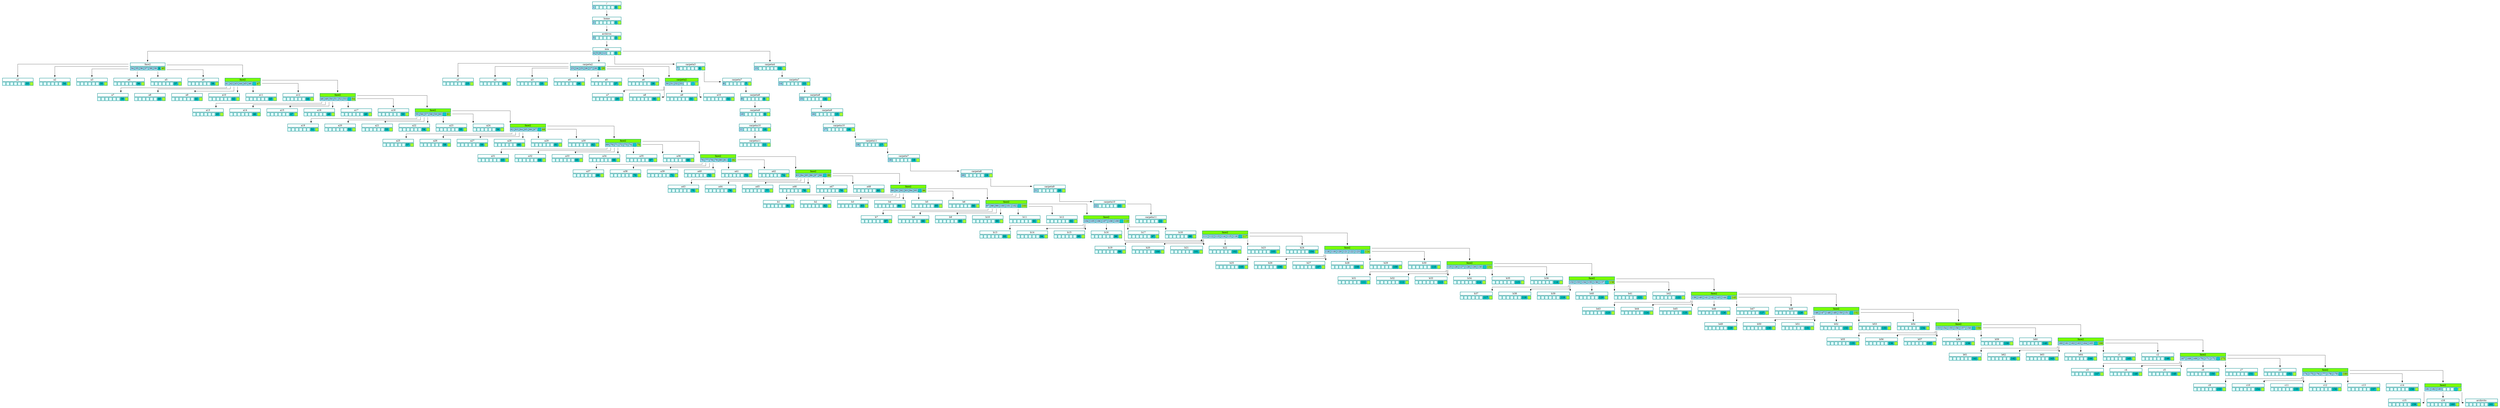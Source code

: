 digraph structs {
splines = ortho
    AVD0 [
        shape = none;
        label = <
            <table border="0" cellborder="2" cellspacing="2" color="cyan4">
                <tr><td colspan="8" bgcolor="white" >/</td></tr>
                <tr>
                    <td bgcolor = "lightskyblue1">1</td>
                    <td bgcolor = "lightcyan"> &nbsp; </td>
                    <td bgcolor = "lightcyan"> &nbsp; </td>
                    <td bgcolor = "lightcyan"> &nbsp; </td>
                    <td bgcolor = "lightcyan"> &nbsp; </td>
                    <td bgcolor = "lightcyan"> &nbsp; </td>
                    <td bgcolor = "cyan3">0</td>
                    <td bgcolor = "greenyellow"> &nbsp; </td>
                </tr>
            </table>
        >
    ];

AVD0->AVD1;
    AVD1 [
        shape = none;
        label = <
            <table border="0" cellborder="2" cellspacing="2" color="cyan4">
                <tr><td colspan="8" bgcolor="white" >home</td></tr>
                <tr>
                    <td bgcolor = "lightskyblue1">2</td>
                    <td bgcolor = "lightcyan"> &nbsp; </td>
                    <td bgcolor = "lightcyan"> &nbsp; </td>
                    <td bgcolor = "lightcyan"> &nbsp; </td>
                    <td bgcolor = "lightcyan"> &nbsp; </td>
                    <td bgcolor = "lightcyan"> &nbsp; </td>
                    <td bgcolor = "cyan3">1</td>
                    <td bgcolor = "greenyellow"> &nbsp; </td>
                </tr>
            </table>
        >
    ];

AVD1->AVD2;
    AVD2 [
        shape = none;
        label = <
            <table border="0" cellborder="2" cellspacing="2" color="cyan4">
                <tr><td colspan="8" bgcolor="white" >archivos</td></tr>
                <tr>
                    <td bgcolor = "lightskyblue1">3</td>
                    <td bgcolor = "lightcyan"> &nbsp; </td>
                    <td bgcolor = "lightcyan"> &nbsp; </td>
                    <td bgcolor = "lightcyan"> &nbsp; </td>
                    <td bgcolor = "lightcyan"> &nbsp; </td>
                    <td bgcolor = "lightcyan"> &nbsp; </td>
                    <td bgcolor = "cyan3">2</td>
                    <td bgcolor = "greenyellow"> &nbsp; </td>
                </tr>
            </table>
        >
    ];

AVD2->AVD3;
    AVD3 [
        shape = none;
        label = <
            <table border="0" cellborder="2" cellspacing="2" color="cyan4">
                <tr><td colspan="8" bgcolor="white" >mia</td></tr>
                <tr>
                    <td bgcolor = "lightskyblue1">4</td>
                    <td bgcolor = "lightskyblue1">5</td>
                    <td bgcolor = "lightskyblue1">6</td>
                    <td bgcolor = "lightskyblue1">12</td>
                    <td bgcolor = "lightcyan"> &nbsp; </td>
                    <td bgcolor = "lightcyan"> &nbsp; </td>
                    <td bgcolor = "cyan3">3</td>
                    <td bgcolor = "greenyellow"> &nbsp; </td>
                </tr>
            </table>
        >
    ];

AVD3->AVD4;
    AVD4 [
        shape = none;
        label = <
            <table border="0" cellborder="2" cellspacing="2" color="cyan4">
                <tr><td colspan="8" bgcolor="white" >fase2</td></tr>
                <tr>
                    <td bgcolor = "lightskyblue1">34</td>
                    <td bgcolor = "lightskyblue1">35</td>
                    <td bgcolor = "lightskyblue1">36</td>
                    <td bgcolor = "lightskyblue1">37</td>
                    <td bgcolor = "lightskyblue1">38</td>
                    <td bgcolor = "lightskyblue1">39</td>
                    <td bgcolor = "cyan3">4</td>
                    <td bgcolor = "greenyellow">40</td>
                </tr>
            </table>
        >
    ];

AVD4->AVD34;
    AVD34 [
        shape = none;
        label = <
            <table border="0" cellborder="2" cellspacing="2" color="cyan4">
                <tr><td colspan="8" bgcolor="white" >a1</td></tr>
                <tr>
                    <td bgcolor = "lightcyan"> &nbsp; </td>
                    <td bgcolor = "lightcyan"> &nbsp; </td>
                    <td bgcolor = "lightcyan"> &nbsp; </td>
                    <td bgcolor = "lightcyan"> &nbsp; </td>
                    <td bgcolor = "lightcyan"> &nbsp; </td>
                    <td bgcolor = "lightcyan"> &nbsp; </td>
                    <td bgcolor = "cyan3">33</td>
                    <td bgcolor = "greenyellow"> &nbsp; </td>
                </tr>
            </table>
        >
    ];

AVD4->AVD35;
    AVD35 [
        shape = none;
        label = <
            <table border="0" cellborder="2" cellspacing="2" color="cyan4">
                <tr><td colspan="8" bgcolor="white" >a2</td></tr>
                <tr>
                    <td bgcolor = "lightcyan"> &nbsp; </td>
                    <td bgcolor = "lightcyan"> &nbsp; </td>
                    <td bgcolor = "lightcyan"> &nbsp; </td>
                    <td bgcolor = "lightcyan"> &nbsp; </td>
                    <td bgcolor = "lightcyan"> &nbsp; </td>
                    <td bgcolor = "lightcyan"> &nbsp; </td>
                    <td bgcolor = "cyan3">34</td>
                    <td bgcolor = "greenyellow"> &nbsp; </td>
                </tr>
            </table>
        >
    ];

AVD4->AVD36;
    AVD36 [
        shape = none;
        label = <
            <table border="0" cellborder="2" cellspacing="2" color="cyan4">
                <tr><td colspan="8" bgcolor="white" >a3</td></tr>
                <tr>
                    <td bgcolor = "lightcyan"> &nbsp; </td>
                    <td bgcolor = "lightcyan"> &nbsp; </td>
                    <td bgcolor = "lightcyan"> &nbsp; </td>
                    <td bgcolor = "lightcyan"> &nbsp; </td>
                    <td bgcolor = "lightcyan"> &nbsp; </td>
                    <td bgcolor = "lightcyan"> &nbsp; </td>
                    <td bgcolor = "cyan3">35</td>
                    <td bgcolor = "greenyellow"> &nbsp; </td>
                </tr>
            </table>
        >
    ];

AVD4->AVD37;
    AVD37 [
        shape = none;
        label = <
            <table border="0" cellborder="2" cellspacing="2" color="cyan4">
                <tr><td colspan="8" bgcolor="white" >a4</td></tr>
                <tr>
                    <td bgcolor = "lightcyan"> &nbsp; </td>
                    <td bgcolor = "lightcyan"> &nbsp; </td>
                    <td bgcolor = "lightcyan"> &nbsp; </td>
                    <td bgcolor = "lightcyan"> &nbsp; </td>
                    <td bgcolor = "lightcyan"> &nbsp; </td>
                    <td bgcolor = "lightcyan"> &nbsp; </td>
                    <td bgcolor = "cyan3">36</td>
                    <td bgcolor = "greenyellow"> &nbsp; </td>
                </tr>
            </table>
        >
    ];

AVD4->AVD38;
    AVD38 [
        shape = none;
        label = <
            <table border="0" cellborder="2" cellspacing="2" color="cyan4">
                <tr><td colspan="8" bgcolor="white" >a5</td></tr>
                <tr>
                    <td bgcolor = "lightcyan"> &nbsp; </td>
                    <td bgcolor = "lightcyan"> &nbsp; </td>
                    <td bgcolor = "lightcyan"> &nbsp; </td>
                    <td bgcolor = "lightcyan"> &nbsp; </td>
                    <td bgcolor = "lightcyan"> &nbsp; </td>
                    <td bgcolor = "lightcyan"> &nbsp; </td>
                    <td bgcolor = "cyan3">37</td>
                    <td bgcolor = "greenyellow"> &nbsp; </td>
                </tr>
            </table>
        >
    ];

AVD4->AVD39;
    AVD39 [
        shape = none;
        label = <
            <table border="0" cellborder="2" cellspacing="2" color="cyan4">
                <tr><td colspan="8" bgcolor="white" >a6</td></tr>
                <tr>
                    <td bgcolor = "lightcyan"> &nbsp; </td>
                    <td bgcolor = "lightcyan"> &nbsp; </td>
                    <td bgcolor = "lightcyan"> &nbsp; </td>
                    <td bgcolor = "lightcyan"> &nbsp; </td>
                    <td bgcolor = "lightcyan"> &nbsp; </td>
                    <td bgcolor = "lightcyan"> &nbsp; </td>
                    <td bgcolor = "cyan3">38</td>
                    <td bgcolor = "greenyellow"> &nbsp; </td>
                </tr>
            </table>
        >
    ];

AVD4->AVD40;
    AVD40 [
        shape = none;
        label = <
            <table border="0" cellborder="2" cellspacing="2" color="cyan4">
                <tr><td colspan="8" bgcolor="lawngreen" >fase2</td></tr>
                <tr>
                    <td bgcolor = "lightskyblue1">41</td>
                    <td bgcolor = "lightskyblue1">42</td>
                    <td bgcolor = "lightskyblue1">43</td>
                    <td bgcolor = "lightskyblue1">44</td>
                    <td bgcolor = "lightskyblue1">45</td>
                    <td bgcolor = "lightskyblue1">46</td>
                    <td bgcolor = "cyan3"> &nbsp; </td>
                    <td bgcolor = "greenyellow">47</td>
                </tr>
            </table>
        >
    ];

AVD40->AVD41;
    AVD41 [
        shape = none;
        label = <
            <table border="0" cellborder="2" cellspacing="2" color="cyan4">
                <tr><td colspan="8" bgcolor="white" >a7</td></tr>
                <tr>
                    <td bgcolor = "lightcyan"> &nbsp; </td>
                    <td bgcolor = "lightcyan"> &nbsp; </td>
                    <td bgcolor = "lightcyan"> &nbsp; </td>
                    <td bgcolor = "lightcyan"> &nbsp; </td>
                    <td bgcolor = "lightcyan"> &nbsp; </td>
                    <td bgcolor = "lightcyan"> &nbsp; </td>
                    <td bgcolor = "cyan3">39</td>
                    <td bgcolor = "greenyellow"> &nbsp; </td>
                </tr>
            </table>
        >
    ];

AVD40->AVD42;
    AVD42 [
        shape = none;
        label = <
            <table border="0" cellborder="2" cellspacing="2" color="cyan4">
                <tr><td colspan="8" bgcolor="white" >a8</td></tr>
                <tr>
                    <td bgcolor = "lightcyan"> &nbsp; </td>
                    <td bgcolor = "lightcyan"> &nbsp; </td>
                    <td bgcolor = "lightcyan"> &nbsp; </td>
                    <td bgcolor = "lightcyan"> &nbsp; </td>
                    <td bgcolor = "lightcyan"> &nbsp; </td>
                    <td bgcolor = "lightcyan"> &nbsp; </td>
                    <td bgcolor = "cyan3">40</td>
                    <td bgcolor = "greenyellow"> &nbsp; </td>
                </tr>
            </table>
        >
    ];

AVD40->AVD43;
    AVD43 [
        shape = none;
        label = <
            <table border="0" cellborder="2" cellspacing="2" color="cyan4">
                <tr><td colspan="8" bgcolor="white" >a9</td></tr>
                <tr>
                    <td bgcolor = "lightcyan"> &nbsp; </td>
                    <td bgcolor = "lightcyan"> &nbsp; </td>
                    <td bgcolor = "lightcyan"> &nbsp; </td>
                    <td bgcolor = "lightcyan"> &nbsp; </td>
                    <td bgcolor = "lightcyan"> &nbsp; </td>
                    <td bgcolor = "lightcyan"> &nbsp; </td>
                    <td bgcolor = "cyan3">41</td>
                    <td bgcolor = "greenyellow"> &nbsp; </td>
                </tr>
            </table>
        >
    ];

AVD40->AVD44;
    AVD44 [
        shape = none;
        label = <
            <table border="0" cellborder="2" cellspacing="2" color="cyan4">
                <tr><td colspan="8" bgcolor="white" >a10</td></tr>
                <tr>
                    <td bgcolor = "lightcyan"> &nbsp; </td>
                    <td bgcolor = "lightcyan"> &nbsp; </td>
                    <td bgcolor = "lightcyan"> &nbsp; </td>
                    <td bgcolor = "lightcyan"> &nbsp; </td>
                    <td bgcolor = "lightcyan"> &nbsp; </td>
                    <td bgcolor = "lightcyan"> &nbsp; </td>
                    <td bgcolor = "cyan3">42</td>
                    <td bgcolor = "greenyellow"> &nbsp; </td>
                </tr>
            </table>
        >
    ];

AVD40->AVD45;
    AVD45 [
        shape = none;
        label = <
            <table border="0" cellborder="2" cellspacing="2" color="cyan4">
                <tr><td colspan="8" bgcolor="white" >a11</td></tr>
                <tr>
                    <td bgcolor = "lightcyan"> &nbsp; </td>
                    <td bgcolor = "lightcyan"> &nbsp; </td>
                    <td bgcolor = "lightcyan"> &nbsp; </td>
                    <td bgcolor = "lightcyan"> &nbsp; </td>
                    <td bgcolor = "lightcyan"> &nbsp; </td>
                    <td bgcolor = "lightcyan"> &nbsp; </td>
                    <td bgcolor = "cyan3">43</td>
                    <td bgcolor = "greenyellow"> &nbsp; </td>
                </tr>
            </table>
        >
    ];

AVD40->AVD46;
    AVD46 [
        shape = none;
        label = <
            <table border="0" cellborder="2" cellspacing="2" color="cyan4">
                <tr><td colspan="8" bgcolor="white" >a12</td></tr>
                <tr>
                    <td bgcolor = "lightcyan"> &nbsp; </td>
                    <td bgcolor = "lightcyan"> &nbsp; </td>
                    <td bgcolor = "lightcyan"> &nbsp; </td>
                    <td bgcolor = "lightcyan"> &nbsp; </td>
                    <td bgcolor = "lightcyan"> &nbsp; </td>
                    <td bgcolor = "lightcyan"> &nbsp; </td>
                    <td bgcolor = "cyan3">44</td>
                    <td bgcolor = "greenyellow"> &nbsp; </td>
                </tr>
            </table>
        >
    ];

AVD40->AVD47;
    AVD47 [
        shape = none;
        label = <
            <table border="0" cellborder="2" cellspacing="2" color="cyan4">
                <tr><td colspan="8" bgcolor="lawngreen" >fase2</td></tr>
                <tr>
                    <td bgcolor = "lightskyblue1">48</td>
                    <td bgcolor = "lightskyblue1">49</td>
                    <td bgcolor = "lightskyblue1">50</td>
                    <td bgcolor = "lightskyblue1">51</td>
                    <td bgcolor = "lightskyblue1">52</td>
                    <td bgcolor = "lightskyblue1">53</td>
                    <td bgcolor = "cyan3"> &nbsp; </td>
                    <td bgcolor = "greenyellow">54</td>
                </tr>
            </table>
        >
    ];

AVD47->AVD48;
    AVD48 [
        shape = none;
        label = <
            <table border="0" cellborder="2" cellspacing="2" color="cyan4">
                <tr><td colspan="8" bgcolor="white" >a13</td></tr>
                <tr>
                    <td bgcolor = "lightcyan"> &nbsp; </td>
                    <td bgcolor = "lightcyan"> &nbsp; </td>
                    <td bgcolor = "lightcyan"> &nbsp; </td>
                    <td bgcolor = "lightcyan"> &nbsp; </td>
                    <td bgcolor = "lightcyan"> &nbsp; </td>
                    <td bgcolor = "lightcyan"> &nbsp; </td>
                    <td bgcolor = "cyan3">45</td>
                    <td bgcolor = "greenyellow"> &nbsp; </td>
                </tr>
            </table>
        >
    ];

AVD47->AVD49;
    AVD49 [
        shape = none;
        label = <
            <table border="0" cellborder="2" cellspacing="2" color="cyan4">
                <tr><td colspan="8" bgcolor="white" >a14</td></tr>
                <tr>
                    <td bgcolor = "lightcyan"> &nbsp; </td>
                    <td bgcolor = "lightcyan"> &nbsp; </td>
                    <td bgcolor = "lightcyan"> &nbsp; </td>
                    <td bgcolor = "lightcyan"> &nbsp; </td>
                    <td bgcolor = "lightcyan"> &nbsp; </td>
                    <td bgcolor = "lightcyan"> &nbsp; </td>
                    <td bgcolor = "cyan3">46</td>
                    <td bgcolor = "greenyellow"> &nbsp; </td>
                </tr>
            </table>
        >
    ];

AVD47->AVD50;
    AVD50 [
        shape = none;
        label = <
            <table border="0" cellborder="2" cellspacing="2" color="cyan4">
                <tr><td colspan="8" bgcolor="white" >a15</td></tr>
                <tr>
                    <td bgcolor = "lightcyan"> &nbsp; </td>
                    <td bgcolor = "lightcyan"> &nbsp; </td>
                    <td bgcolor = "lightcyan"> &nbsp; </td>
                    <td bgcolor = "lightcyan"> &nbsp; </td>
                    <td bgcolor = "lightcyan"> &nbsp; </td>
                    <td bgcolor = "lightcyan"> &nbsp; </td>
                    <td bgcolor = "cyan3">47</td>
                    <td bgcolor = "greenyellow"> &nbsp; </td>
                </tr>
            </table>
        >
    ];

AVD47->AVD51;
    AVD51 [
        shape = none;
        label = <
            <table border="0" cellborder="2" cellspacing="2" color="cyan4">
                <tr><td colspan="8" bgcolor="white" >a16</td></tr>
                <tr>
                    <td bgcolor = "lightcyan"> &nbsp; </td>
                    <td bgcolor = "lightcyan"> &nbsp; </td>
                    <td bgcolor = "lightcyan"> &nbsp; </td>
                    <td bgcolor = "lightcyan"> &nbsp; </td>
                    <td bgcolor = "lightcyan"> &nbsp; </td>
                    <td bgcolor = "lightcyan"> &nbsp; </td>
                    <td bgcolor = "cyan3">48</td>
                    <td bgcolor = "greenyellow"> &nbsp; </td>
                </tr>
            </table>
        >
    ];

AVD47->AVD52;
    AVD52 [
        shape = none;
        label = <
            <table border="0" cellborder="2" cellspacing="2" color="cyan4">
                <tr><td colspan="8" bgcolor="white" >a17</td></tr>
                <tr>
                    <td bgcolor = "lightcyan"> &nbsp; </td>
                    <td bgcolor = "lightcyan"> &nbsp; </td>
                    <td bgcolor = "lightcyan"> &nbsp; </td>
                    <td bgcolor = "lightcyan"> &nbsp; </td>
                    <td bgcolor = "lightcyan"> &nbsp; </td>
                    <td bgcolor = "lightcyan"> &nbsp; </td>
                    <td bgcolor = "cyan3">49</td>
                    <td bgcolor = "greenyellow"> &nbsp; </td>
                </tr>
            </table>
        >
    ];

AVD47->AVD53;
    AVD53 [
        shape = none;
        label = <
            <table border="0" cellborder="2" cellspacing="2" color="cyan4">
                <tr><td colspan="8" bgcolor="white" >a18</td></tr>
                <tr>
                    <td bgcolor = "lightcyan"> &nbsp; </td>
                    <td bgcolor = "lightcyan"> &nbsp; </td>
                    <td bgcolor = "lightcyan"> &nbsp; </td>
                    <td bgcolor = "lightcyan"> &nbsp; </td>
                    <td bgcolor = "lightcyan"> &nbsp; </td>
                    <td bgcolor = "lightcyan"> &nbsp; </td>
                    <td bgcolor = "cyan3">50</td>
                    <td bgcolor = "greenyellow"> &nbsp; </td>
                </tr>
            </table>
        >
    ];

AVD47->AVD54;
    AVD54 [
        shape = none;
        label = <
            <table border="0" cellborder="2" cellspacing="2" color="cyan4">
                <tr><td colspan="8" bgcolor="lawngreen" >fase2</td></tr>
                <tr>
                    <td bgcolor = "lightskyblue1">55</td>
                    <td bgcolor = "lightskyblue1">56</td>
                    <td bgcolor = "lightskyblue1">57</td>
                    <td bgcolor = "lightskyblue1">58</td>
                    <td bgcolor = "lightskyblue1">59</td>
                    <td bgcolor = "lightskyblue1">60</td>
                    <td bgcolor = "cyan3"> &nbsp; </td>
                    <td bgcolor = "greenyellow">61</td>
                </tr>
            </table>
        >
    ];

AVD54->AVD55;
    AVD55 [
        shape = none;
        label = <
            <table border="0" cellborder="2" cellspacing="2" color="cyan4">
                <tr><td colspan="8" bgcolor="white" >a19</td></tr>
                <tr>
                    <td bgcolor = "lightcyan"> &nbsp; </td>
                    <td bgcolor = "lightcyan"> &nbsp; </td>
                    <td bgcolor = "lightcyan"> &nbsp; </td>
                    <td bgcolor = "lightcyan"> &nbsp; </td>
                    <td bgcolor = "lightcyan"> &nbsp; </td>
                    <td bgcolor = "lightcyan"> &nbsp; </td>
                    <td bgcolor = "cyan3">51</td>
                    <td bgcolor = "greenyellow"> &nbsp; </td>
                </tr>
            </table>
        >
    ];

AVD54->AVD56;
    AVD56 [
        shape = none;
        label = <
            <table border="0" cellborder="2" cellspacing="2" color="cyan4">
                <tr><td colspan="8" bgcolor="white" >a20</td></tr>
                <tr>
                    <td bgcolor = "lightcyan"> &nbsp; </td>
                    <td bgcolor = "lightcyan"> &nbsp; </td>
                    <td bgcolor = "lightcyan"> &nbsp; </td>
                    <td bgcolor = "lightcyan"> &nbsp; </td>
                    <td bgcolor = "lightcyan"> &nbsp; </td>
                    <td bgcolor = "lightcyan"> &nbsp; </td>
                    <td bgcolor = "cyan3">52</td>
                    <td bgcolor = "greenyellow"> &nbsp; </td>
                </tr>
            </table>
        >
    ];

AVD54->AVD57;
    AVD57 [
        shape = none;
        label = <
            <table border="0" cellborder="2" cellspacing="2" color="cyan4">
                <tr><td colspan="8" bgcolor="white" >a21</td></tr>
                <tr>
                    <td bgcolor = "lightcyan"> &nbsp; </td>
                    <td bgcolor = "lightcyan"> &nbsp; </td>
                    <td bgcolor = "lightcyan"> &nbsp; </td>
                    <td bgcolor = "lightcyan"> &nbsp; </td>
                    <td bgcolor = "lightcyan"> &nbsp; </td>
                    <td bgcolor = "lightcyan"> &nbsp; </td>
                    <td bgcolor = "cyan3">53</td>
                    <td bgcolor = "greenyellow"> &nbsp; </td>
                </tr>
            </table>
        >
    ];

AVD54->AVD58;
    AVD58 [
        shape = none;
        label = <
            <table border="0" cellborder="2" cellspacing="2" color="cyan4">
                <tr><td colspan="8" bgcolor="white" >a22</td></tr>
                <tr>
                    <td bgcolor = "lightcyan"> &nbsp; </td>
                    <td bgcolor = "lightcyan"> &nbsp; </td>
                    <td bgcolor = "lightcyan"> &nbsp; </td>
                    <td bgcolor = "lightcyan"> &nbsp; </td>
                    <td bgcolor = "lightcyan"> &nbsp; </td>
                    <td bgcolor = "lightcyan"> &nbsp; </td>
                    <td bgcolor = "cyan3">54</td>
                    <td bgcolor = "greenyellow"> &nbsp; </td>
                </tr>
            </table>
        >
    ];

AVD54->AVD59;
    AVD59 [
        shape = none;
        label = <
            <table border="0" cellborder="2" cellspacing="2" color="cyan4">
                <tr><td colspan="8" bgcolor="white" >a23</td></tr>
                <tr>
                    <td bgcolor = "lightcyan"> &nbsp; </td>
                    <td bgcolor = "lightcyan"> &nbsp; </td>
                    <td bgcolor = "lightcyan"> &nbsp; </td>
                    <td bgcolor = "lightcyan"> &nbsp; </td>
                    <td bgcolor = "lightcyan"> &nbsp; </td>
                    <td bgcolor = "lightcyan"> &nbsp; </td>
                    <td bgcolor = "cyan3">55</td>
                    <td bgcolor = "greenyellow"> &nbsp; </td>
                </tr>
            </table>
        >
    ];

AVD54->AVD60;
    AVD60 [
        shape = none;
        label = <
            <table border="0" cellborder="2" cellspacing="2" color="cyan4">
                <tr><td colspan="8" bgcolor="white" >a24</td></tr>
                <tr>
                    <td bgcolor = "lightcyan"> &nbsp; </td>
                    <td bgcolor = "lightcyan"> &nbsp; </td>
                    <td bgcolor = "lightcyan"> &nbsp; </td>
                    <td bgcolor = "lightcyan"> &nbsp; </td>
                    <td bgcolor = "lightcyan"> &nbsp; </td>
                    <td bgcolor = "lightcyan"> &nbsp; </td>
                    <td bgcolor = "cyan3">56</td>
                    <td bgcolor = "greenyellow"> &nbsp; </td>
                </tr>
            </table>
        >
    ];

AVD54->AVD61;
    AVD61 [
        shape = none;
        label = <
            <table border="0" cellborder="2" cellspacing="2" color="cyan4">
                <tr><td colspan="8" bgcolor="lawngreen" >fase2</td></tr>
                <tr>
                    <td bgcolor = "lightskyblue1">62</td>
                    <td bgcolor = "lightskyblue1">63</td>
                    <td bgcolor = "lightskyblue1">64</td>
                    <td bgcolor = "lightskyblue1">65</td>
                    <td bgcolor = "lightskyblue1">66</td>
                    <td bgcolor = "lightskyblue1">67</td>
                    <td bgcolor = "cyan3"> &nbsp; </td>
                    <td bgcolor = "greenyellow">68</td>
                </tr>
            </table>
        >
    ];

AVD61->AVD62;
    AVD62 [
        shape = none;
        label = <
            <table border="0" cellborder="2" cellspacing="2" color="cyan4">
                <tr><td colspan="8" bgcolor="white" >a25</td></tr>
                <tr>
                    <td bgcolor = "lightcyan"> &nbsp; </td>
                    <td bgcolor = "lightcyan"> &nbsp; </td>
                    <td bgcolor = "lightcyan"> &nbsp; </td>
                    <td bgcolor = "lightcyan"> &nbsp; </td>
                    <td bgcolor = "lightcyan"> &nbsp; </td>
                    <td bgcolor = "lightcyan"> &nbsp; </td>
                    <td bgcolor = "cyan3">57</td>
                    <td bgcolor = "greenyellow"> &nbsp; </td>
                </tr>
            </table>
        >
    ];

AVD61->AVD63;
    AVD63 [
        shape = none;
        label = <
            <table border="0" cellborder="2" cellspacing="2" color="cyan4">
                <tr><td colspan="8" bgcolor="white" >a26</td></tr>
                <tr>
                    <td bgcolor = "lightcyan"> &nbsp; </td>
                    <td bgcolor = "lightcyan"> &nbsp; </td>
                    <td bgcolor = "lightcyan"> &nbsp; </td>
                    <td bgcolor = "lightcyan"> &nbsp; </td>
                    <td bgcolor = "lightcyan"> &nbsp; </td>
                    <td bgcolor = "lightcyan"> &nbsp; </td>
                    <td bgcolor = "cyan3">58</td>
                    <td bgcolor = "greenyellow"> &nbsp; </td>
                </tr>
            </table>
        >
    ];

AVD61->AVD64;
    AVD64 [
        shape = none;
        label = <
            <table border="0" cellborder="2" cellspacing="2" color="cyan4">
                <tr><td colspan="8" bgcolor="white" >a27</td></tr>
                <tr>
                    <td bgcolor = "lightcyan"> &nbsp; </td>
                    <td bgcolor = "lightcyan"> &nbsp; </td>
                    <td bgcolor = "lightcyan"> &nbsp; </td>
                    <td bgcolor = "lightcyan"> &nbsp; </td>
                    <td bgcolor = "lightcyan"> &nbsp; </td>
                    <td bgcolor = "lightcyan"> &nbsp; </td>
                    <td bgcolor = "cyan3">59</td>
                    <td bgcolor = "greenyellow"> &nbsp; </td>
                </tr>
            </table>
        >
    ];

AVD61->AVD65;
    AVD65 [
        shape = none;
        label = <
            <table border="0" cellborder="2" cellspacing="2" color="cyan4">
                <tr><td colspan="8" bgcolor="white" >a28</td></tr>
                <tr>
                    <td bgcolor = "lightcyan"> &nbsp; </td>
                    <td bgcolor = "lightcyan"> &nbsp; </td>
                    <td bgcolor = "lightcyan"> &nbsp; </td>
                    <td bgcolor = "lightcyan"> &nbsp; </td>
                    <td bgcolor = "lightcyan"> &nbsp; </td>
                    <td bgcolor = "lightcyan"> &nbsp; </td>
                    <td bgcolor = "cyan3">60</td>
                    <td bgcolor = "greenyellow"> &nbsp; </td>
                </tr>
            </table>
        >
    ];

AVD61->AVD66;
    AVD66 [
        shape = none;
        label = <
            <table border="0" cellborder="2" cellspacing="2" color="cyan4">
                <tr><td colspan="8" bgcolor="white" >a29</td></tr>
                <tr>
                    <td bgcolor = "lightcyan"> &nbsp; </td>
                    <td bgcolor = "lightcyan"> &nbsp; </td>
                    <td bgcolor = "lightcyan"> &nbsp; </td>
                    <td bgcolor = "lightcyan"> &nbsp; </td>
                    <td bgcolor = "lightcyan"> &nbsp; </td>
                    <td bgcolor = "lightcyan"> &nbsp; </td>
                    <td bgcolor = "cyan3">61</td>
                    <td bgcolor = "greenyellow"> &nbsp; </td>
                </tr>
            </table>
        >
    ];

AVD61->AVD67;
    AVD67 [
        shape = none;
        label = <
            <table border="0" cellborder="2" cellspacing="2" color="cyan4">
                <tr><td colspan="8" bgcolor="white" >a30</td></tr>
                <tr>
                    <td bgcolor = "lightcyan"> &nbsp; </td>
                    <td bgcolor = "lightcyan"> &nbsp; </td>
                    <td bgcolor = "lightcyan"> &nbsp; </td>
                    <td bgcolor = "lightcyan"> &nbsp; </td>
                    <td bgcolor = "lightcyan"> &nbsp; </td>
                    <td bgcolor = "lightcyan"> &nbsp; </td>
                    <td bgcolor = "cyan3">62</td>
                    <td bgcolor = "greenyellow"> &nbsp; </td>
                </tr>
            </table>
        >
    ];

AVD61->AVD68;
    AVD68 [
        shape = none;
        label = <
            <table border="0" cellborder="2" cellspacing="2" color="cyan4">
                <tr><td colspan="8" bgcolor="lawngreen" >fase2</td></tr>
                <tr>
                    <td bgcolor = "lightskyblue1">69</td>
                    <td bgcolor = "lightskyblue1">70</td>
                    <td bgcolor = "lightskyblue1">71</td>
                    <td bgcolor = "lightskyblue1">72</td>
                    <td bgcolor = "lightskyblue1">73</td>
                    <td bgcolor = "lightskyblue1">74</td>
                    <td bgcolor = "cyan3"> &nbsp; </td>
                    <td bgcolor = "greenyellow">75</td>
                </tr>
            </table>
        >
    ];

AVD68->AVD69;
    AVD69 [
        shape = none;
        label = <
            <table border="0" cellborder="2" cellspacing="2" color="cyan4">
                <tr><td colspan="8" bgcolor="white" >a31</td></tr>
                <tr>
                    <td bgcolor = "lightcyan"> &nbsp; </td>
                    <td bgcolor = "lightcyan"> &nbsp; </td>
                    <td bgcolor = "lightcyan"> &nbsp; </td>
                    <td bgcolor = "lightcyan"> &nbsp; </td>
                    <td bgcolor = "lightcyan"> &nbsp; </td>
                    <td bgcolor = "lightcyan"> &nbsp; </td>
                    <td bgcolor = "cyan3">63</td>
                    <td bgcolor = "greenyellow"> &nbsp; </td>
                </tr>
            </table>
        >
    ];

AVD68->AVD70;
    AVD70 [
        shape = none;
        label = <
            <table border="0" cellborder="2" cellspacing="2" color="cyan4">
                <tr><td colspan="8" bgcolor="white" >a32</td></tr>
                <tr>
                    <td bgcolor = "lightcyan"> &nbsp; </td>
                    <td bgcolor = "lightcyan"> &nbsp; </td>
                    <td bgcolor = "lightcyan"> &nbsp; </td>
                    <td bgcolor = "lightcyan"> &nbsp; </td>
                    <td bgcolor = "lightcyan"> &nbsp; </td>
                    <td bgcolor = "lightcyan"> &nbsp; </td>
                    <td bgcolor = "cyan3">64</td>
                    <td bgcolor = "greenyellow"> &nbsp; </td>
                </tr>
            </table>
        >
    ];

AVD68->AVD71;
    AVD71 [
        shape = none;
        label = <
            <table border="0" cellborder="2" cellspacing="2" color="cyan4">
                <tr><td colspan="8" bgcolor="white" >a33</td></tr>
                <tr>
                    <td bgcolor = "lightcyan"> &nbsp; </td>
                    <td bgcolor = "lightcyan"> &nbsp; </td>
                    <td bgcolor = "lightcyan"> &nbsp; </td>
                    <td bgcolor = "lightcyan"> &nbsp; </td>
                    <td bgcolor = "lightcyan"> &nbsp; </td>
                    <td bgcolor = "lightcyan"> &nbsp; </td>
                    <td bgcolor = "cyan3">65</td>
                    <td bgcolor = "greenyellow"> &nbsp; </td>
                </tr>
            </table>
        >
    ];

AVD68->AVD72;
    AVD72 [
        shape = none;
        label = <
            <table border="0" cellborder="2" cellspacing="2" color="cyan4">
                <tr><td colspan="8" bgcolor="white" >a34</td></tr>
                <tr>
                    <td bgcolor = "lightcyan"> &nbsp; </td>
                    <td bgcolor = "lightcyan"> &nbsp; </td>
                    <td bgcolor = "lightcyan"> &nbsp; </td>
                    <td bgcolor = "lightcyan"> &nbsp; </td>
                    <td bgcolor = "lightcyan"> &nbsp; </td>
                    <td bgcolor = "lightcyan"> &nbsp; </td>
                    <td bgcolor = "cyan3">66</td>
                    <td bgcolor = "greenyellow"> &nbsp; </td>
                </tr>
            </table>
        >
    ];

AVD68->AVD73;
    AVD73 [
        shape = none;
        label = <
            <table border="0" cellborder="2" cellspacing="2" color="cyan4">
                <tr><td colspan="8" bgcolor="white" >a35</td></tr>
                <tr>
                    <td bgcolor = "lightcyan"> &nbsp; </td>
                    <td bgcolor = "lightcyan"> &nbsp; </td>
                    <td bgcolor = "lightcyan"> &nbsp; </td>
                    <td bgcolor = "lightcyan"> &nbsp; </td>
                    <td bgcolor = "lightcyan"> &nbsp; </td>
                    <td bgcolor = "lightcyan"> &nbsp; </td>
                    <td bgcolor = "cyan3">67</td>
                    <td bgcolor = "greenyellow"> &nbsp; </td>
                </tr>
            </table>
        >
    ];

AVD68->AVD74;
    AVD74 [
        shape = none;
        label = <
            <table border="0" cellborder="2" cellspacing="2" color="cyan4">
                <tr><td colspan="8" bgcolor="white" >a36</td></tr>
                <tr>
                    <td bgcolor = "lightcyan"> &nbsp; </td>
                    <td bgcolor = "lightcyan"> &nbsp; </td>
                    <td bgcolor = "lightcyan"> &nbsp; </td>
                    <td bgcolor = "lightcyan"> &nbsp; </td>
                    <td bgcolor = "lightcyan"> &nbsp; </td>
                    <td bgcolor = "lightcyan"> &nbsp; </td>
                    <td bgcolor = "cyan3">68</td>
                    <td bgcolor = "greenyellow"> &nbsp; </td>
                </tr>
            </table>
        >
    ];

AVD68->AVD75;
    AVD75 [
        shape = none;
        label = <
            <table border="0" cellborder="2" cellspacing="2" color="cyan4">
                <tr><td colspan="8" bgcolor="lawngreen" >fase2</td></tr>
                <tr>
                    <td bgcolor = "lightskyblue1">76</td>
                    <td bgcolor = "lightskyblue1">77</td>
                    <td bgcolor = "lightskyblue1">78</td>
                    <td bgcolor = "lightskyblue1">79</td>
                    <td bgcolor = "lightskyblue1">80</td>
                    <td bgcolor = "lightskyblue1">81</td>
                    <td bgcolor = "cyan3"> &nbsp; </td>
                    <td bgcolor = "greenyellow">82</td>
                </tr>
            </table>
        >
    ];

AVD75->AVD76;
    AVD76 [
        shape = none;
        label = <
            <table border="0" cellborder="2" cellspacing="2" color="cyan4">
                <tr><td colspan="8" bgcolor="white" >a37</td></tr>
                <tr>
                    <td bgcolor = "lightcyan"> &nbsp; </td>
                    <td bgcolor = "lightcyan"> &nbsp; </td>
                    <td bgcolor = "lightcyan"> &nbsp; </td>
                    <td bgcolor = "lightcyan"> &nbsp; </td>
                    <td bgcolor = "lightcyan"> &nbsp; </td>
                    <td bgcolor = "lightcyan"> &nbsp; </td>
                    <td bgcolor = "cyan3">69</td>
                    <td bgcolor = "greenyellow"> &nbsp; </td>
                </tr>
            </table>
        >
    ];

AVD75->AVD77;
    AVD77 [
        shape = none;
        label = <
            <table border="0" cellborder="2" cellspacing="2" color="cyan4">
                <tr><td colspan="8" bgcolor="white" >a38</td></tr>
                <tr>
                    <td bgcolor = "lightcyan"> &nbsp; </td>
                    <td bgcolor = "lightcyan"> &nbsp; </td>
                    <td bgcolor = "lightcyan"> &nbsp; </td>
                    <td bgcolor = "lightcyan"> &nbsp; </td>
                    <td bgcolor = "lightcyan"> &nbsp; </td>
                    <td bgcolor = "lightcyan"> &nbsp; </td>
                    <td bgcolor = "cyan3">70</td>
                    <td bgcolor = "greenyellow"> &nbsp; </td>
                </tr>
            </table>
        >
    ];

AVD75->AVD78;
    AVD78 [
        shape = none;
        label = <
            <table border="0" cellborder="2" cellspacing="2" color="cyan4">
                <tr><td colspan="8" bgcolor="white" >a39</td></tr>
                <tr>
                    <td bgcolor = "lightcyan"> &nbsp; </td>
                    <td bgcolor = "lightcyan"> &nbsp; </td>
                    <td bgcolor = "lightcyan"> &nbsp; </td>
                    <td bgcolor = "lightcyan"> &nbsp; </td>
                    <td bgcolor = "lightcyan"> &nbsp; </td>
                    <td bgcolor = "lightcyan"> &nbsp; </td>
                    <td bgcolor = "cyan3">71</td>
                    <td bgcolor = "greenyellow"> &nbsp; </td>
                </tr>
            </table>
        >
    ];

AVD75->AVD79;
    AVD79 [
        shape = none;
        label = <
            <table border="0" cellborder="2" cellspacing="2" color="cyan4">
                <tr><td colspan="8" bgcolor="white" >a40</td></tr>
                <tr>
                    <td bgcolor = "lightcyan"> &nbsp; </td>
                    <td bgcolor = "lightcyan"> &nbsp; </td>
                    <td bgcolor = "lightcyan"> &nbsp; </td>
                    <td bgcolor = "lightcyan"> &nbsp; </td>
                    <td bgcolor = "lightcyan"> &nbsp; </td>
                    <td bgcolor = "lightcyan"> &nbsp; </td>
                    <td bgcolor = "cyan3">72</td>
                    <td bgcolor = "greenyellow"> &nbsp; </td>
                </tr>
            </table>
        >
    ];

AVD75->AVD80;
    AVD80 [
        shape = none;
        label = <
            <table border="0" cellborder="2" cellspacing="2" color="cyan4">
                <tr><td colspan="8" bgcolor="white" >a41</td></tr>
                <tr>
                    <td bgcolor = "lightcyan"> &nbsp; </td>
                    <td bgcolor = "lightcyan"> &nbsp; </td>
                    <td bgcolor = "lightcyan"> &nbsp; </td>
                    <td bgcolor = "lightcyan"> &nbsp; </td>
                    <td bgcolor = "lightcyan"> &nbsp; </td>
                    <td bgcolor = "lightcyan"> &nbsp; </td>
                    <td bgcolor = "cyan3">73</td>
                    <td bgcolor = "greenyellow"> &nbsp; </td>
                </tr>
            </table>
        >
    ];

AVD75->AVD81;
    AVD81 [
        shape = none;
        label = <
            <table border="0" cellborder="2" cellspacing="2" color="cyan4">
                <tr><td colspan="8" bgcolor="white" >a42</td></tr>
                <tr>
                    <td bgcolor = "lightcyan"> &nbsp; </td>
                    <td bgcolor = "lightcyan"> &nbsp; </td>
                    <td bgcolor = "lightcyan"> &nbsp; </td>
                    <td bgcolor = "lightcyan"> &nbsp; </td>
                    <td bgcolor = "lightcyan"> &nbsp; </td>
                    <td bgcolor = "lightcyan"> &nbsp; </td>
                    <td bgcolor = "cyan3">74</td>
                    <td bgcolor = "greenyellow"> &nbsp; </td>
                </tr>
            </table>
        >
    ];

AVD75->AVD82;
    AVD82 [
        shape = none;
        label = <
            <table border="0" cellborder="2" cellspacing="2" color="cyan4">
                <tr><td colspan="8" bgcolor="lawngreen" >fase2</td></tr>
                <tr>
                    <td bgcolor = "lightskyblue1">83</td>
                    <td bgcolor = "lightskyblue1">84</td>
                    <td bgcolor = "lightskyblue1">85</td>
                    <td bgcolor = "lightskyblue1">86</td>
                    <td bgcolor = "lightskyblue1">87</td>
                    <td bgcolor = "lightskyblue1">88</td>
                    <td bgcolor = "cyan3"> &nbsp; </td>
                    <td bgcolor = "greenyellow">89</td>
                </tr>
            </table>
        >
    ];

AVD82->AVD83;
    AVD83 [
        shape = none;
        label = <
            <table border="0" cellborder="2" cellspacing="2" color="cyan4">
                <tr><td colspan="8" bgcolor="white" >a43</td></tr>
                <tr>
                    <td bgcolor = "lightcyan"> &nbsp; </td>
                    <td bgcolor = "lightcyan"> &nbsp; </td>
                    <td bgcolor = "lightcyan"> &nbsp; </td>
                    <td bgcolor = "lightcyan"> &nbsp; </td>
                    <td bgcolor = "lightcyan"> &nbsp; </td>
                    <td bgcolor = "lightcyan"> &nbsp; </td>
                    <td bgcolor = "cyan3">75</td>
                    <td bgcolor = "greenyellow"> &nbsp; </td>
                </tr>
            </table>
        >
    ];

AVD82->AVD84;
    AVD84 [
        shape = none;
        label = <
            <table border="0" cellborder="2" cellspacing="2" color="cyan4">
                <tr><td colspan="8" bgcolor="white" >a44</td></tr>
                <tr>
                    <td bgcolor = "lightcyan"> &nbsp; </td>
                    <td bgcolor = "lightcyan"> &nbsp; </td>
                    <td bgcolor = "lightcyan"> &nbsp; </td>
                    <td bgcolor = "lightcyan"> &nbsp; </td>
                    <td bgcolor = "lightcyan"> &nbsp; </td>
                    <td bgcolor = "lightcyan"> &nbsp; </td>
                    <td bgcolor = "cyan3">76</td>
                    <td bgcolor = "greenyellow"> &nbsp; </td>
                </tr>
            </table>
        >
    ];

AVD82->AVD85;
    AVD85 [
        shape = none;
        label = <
            <table border="0" cellborder="2" cellspacing="2" color="cyan4">
                <tr><td colspan="8" bgcolor="white" >a45</td></tr>
                <tr>
                    <td bgcolor = "lightcyan"> &nbsp; </td>
                    <td bgcolor = "lightcyan"> &nbsp; </td>
                    <td bgcolor = "lightcyan"> &nbsp; </td>
                    <td bgcolor = "lightcyan"> &nbsp; </td>
                    <td bgcolor = "lightcyan"> &nbsp; </td>
                    <td bgcolor = "lightcyan"> &nbsp; </td>
                    <td bgcolor = "cyan3">77</td>
                    <td bgcolor = "greenyellow"> &nbsp; </td>
                </tr>
            </table>
        >
    ];

AVD82->AVD86;
    AVD86 [
        shape = none;
        label = <
            <table border="0" cellborder="2" cellspacing="2" color="cyan4">
                <tr><td colspan="8" bgcolor="white" >a46</td></tr>
                <tr>
                    <td bgcolor = "lightcyan"> &nbsp; </td>
                    <td bgcolor = "lightcyan"> &nbsp; </td>
                    <td bgcolor = "lightcyan"> &nbsp; </td>
                    <td bgcolor = "lightcyan"> &nbsp; </td>
                    <td bgcolor = "lightcyan"> &nbsp; </td>
                    <td bgcolor = "lightcyan"> &nbsp; </td>
                    <td bgcolor = "cyan3">78</td>
                    <td bgcolor = "greenyellow"> &nbsp; </td>
                </tr>
            </table>
        >
    ];

AVD82->AVD87;
    AVD87 [
        shape = none;
        label = <
            <table border="0" cellborder="2" cellspacing="2" color="cyan4">
                <tr><td colspan="8" bgcolor="white" >a47</td></tr>
                <tr>
                    <td bgcolor = "lightcyan"> &nbsp; </td>
                    <td bgcolor = "lightcyan"> &nbsp; </td>
                    <td bgcolor = "lightcyan"> &nbsp; </td>
                    <td bgcolor = "lightcyan"> &nbsp; </td>
                    <td bgcolor = "lightcyan"> &nbsp; </td>
                    <td bgcolor = "lightcyan"> &nbsp; </td>
                    <td bgcolor = "cyan3">79</td>
                    <td bgcolor = "greenyellow"> &nbsp; </td>
                </tr>
            </table>
        >
    ];

AVD82->AVD88;
    AVD88 [
        shape = none;
        label = <
            <table border="0" cellborder="2" cellspacing="2" color="cyan4">
                <tr><td colspan="8" bgcolor="white" >a48</td></tr>
                <tr>
                    <td bgcolor = "lightcyan"> &nbsp; </td>
                    <td bgcolor = "lightcyan"> &nbsp; </td>
                    <td bgcolor = "lightcyan"> &nbsp; </td>
                    <td bgcolor = "lightcyan"> &nbsp; </td>
                    <td bgcolor = "lightcyan"> &nbsp; </td>
                    <td bgcolor = "lightcyan"> &nbsp; </td>
                    <td bgcolor = "cyan3">80</td>
                    <td bgcolor = "greenyellow"> &nbsp; </td>
                </tr>
            </table>
        >
    ];

AVD82->AVD89;
    AVD89 [
        shape = none;
        label = <
            <table border="0" cellborder="2" cellspacing="2" color="cyan4">
                <tr><td colspan="8" bgcolor="lawngreen" >fase2</td></tr>
                <tr>
                    <td bgcolor = "lightskyblue1">90</td>
                    <td bgcolor = "lightskyblue1">91</td>
                    <td bgcolor = "lightskyblue1">92</td>
                    <td bgcolor = "lightskyblue1">93</td>
                    <td bgcolor = "lightskyblue1">94</td>
                    <td bgcolor = "lightskyblue1">95</td>
                    <td bgcolor = "cyan3"> &nbsp; </td>
                    <td bgcolor = "greenyellow">96</td>
                </tr>
            </table>
        >
    ];

AVD89->AVD90;
    AVD90 [
        shape = none;
        label = <
            <table border="0" cellborder="2" cellspacing="2" color="cyan4">
                <tr><td colspan="8" bgcolor="white" >b1</td></tr>
                <tr>
                    <td bgcolor = "lightcyan"> &nbsp; </td>
                    <td bgcolor = "lightcyan"> &nbsp; </td>
                    <td bgcolor = "lightcyan"> &nbsp; </td>
                    <td bgcolor = "lightcyan"> &nbsp; </td>
                    <td bgcolor = "lightcyan"> &nbsp; </td>
                    <td bgcolor = "lightcyan"> &nbsp; </td>
                    <td bgcolor = "cyan3">81</td>
                    <td bgcolor = "greenyellow"> &nbsp; </td>
                </tr>
            </table>
        >
    ];

AVD89->AVD91;
    AVD91 [
        shape = none;
        label = <
            <table border="0" cellborder="2" cellspacing="2" color="cyan4">
                <tr><td colspan="8" bgcolor="white" >b2</td></tr>
                <tr>
                    <td bgcolor = "lightcyan"> &nbsp; </td>
                    <td bgcolor = "lightcyan"> &nbsp; </td>
                    <td bgcolor = "lightcyan"> &nbsp; </td>
                    <td bgcolor = "lightcyan"> &nbsp; </td>
                    <td bgcolor = "lightcyan"> &nbsp; </td>
                    <td bgcolor = "lightcyan"> &nbsp; </td>
                    <td bgcolor = "cyan3">82</td>
                    <td bgcolor = "greenyellow"> &nbsp; </td>
                </tr>
            </table>
        >
    ];

AVD89->AVD92;
    AVD92 [
        shape = none;
        label = <
            <table border="0" cellborder="2" cellspacing="2" color="cyan4">
                <tr><td colspan="8" bgcolor="white" >b3</td></tr>
                <tr>
                    <td bgcolor = "lightcyan"> &nbsp; </td>
                    <td bgcolor = "lightcyan"> &nbsp; </td>
                    <td bgcolor = "lightcyan"> &nbsp; </td>
                    <td bgcolor = "lightcyan"> &nbsp; </td>
                    <td bgcolor = "lightcyan"> &nbsp; </td>
                    <td bgcolor = "lightcyan"> &nbsp; </td>
                    <td bgcolor = "cyan3">83</td>
                    <td bgcolor = "greenyellow"> &nbsp; </td>
                </tr>
            </table>
        >
    ];

AVD89->AVD93;
    AVD93 [
        shape = none;
        label = <
            <table border="0" cellborder="2" cellspacing="2" color="cyan4">
                <tr><td colspan="8" bgcolor="white" >b4</td></tr>
                <tr>
                    <td bgcolor = "lightcyan"> &nbsp; </td>
                    <td bgcolor = "lightcyan"> &nbsp; </td>
                    <td bgcolor = "lightcyan"> &nbsp; </td>
                    <td bgcolor = "lightcyan"> &nbsp; </td>
                    <td bgcolor = "lightcyan"> &nbsp; </td>
                    <td bgcolor = "lightcyan"> &nbsp; </td>
                    <td bgcolor = "cyan3">84</td>
                    <td bgcolor = "greenyellow"> &nbsp; </td>
                </tr>
            </table>
        >
    ];

AVD89->AVD94;
    AVD94 [
        shape = none;
        label = <
            <table border="0" cellborder="2" cellspacing="2" color="cyan4">
                <tr><td colspan="8" bgcolor="white" >b5</td></tr>
                <tr>
                    <td bgcolor = "lightcyan"> &nbsp; </td>
                    <td bgcolor = "lightcyan"> &nbsp; </td>
                    <td bgcolor = "lightcyan"> &nbsp; </td>
                    <td bgcolor = "lightcyan"> &nbsp; </td>
                    <td bgcolor = "lightcyan"> &nbsp; </td>
                    <td bgcolor = "lightcyan"> &nbsp; </td>
                    <td bgcolor = "cyan3">85</td>
                    <td bgcolor = "greenyellow"> &nbsp; </td>
                </tr>
            </table>
        >
    ];

AVD89->AVD95;
    AVD95 [
        shape = none;
        label = <
            <table border="0" cellborder="2" cellspacing="2" color="cyan4">
                <tr><td colspan="8" bgcolor="white" >b6</td></tr>
                <tr>
                    <td bgcolor = "lightcyan"> &nbsp; </td>
                    <td bgcolor = "lightcyan"> &nbsp; </td>
                    <td bgcolor = "lightcyan"> &nbsp; </td>
                    <td bgcolor = "lightcyan"> &nbsp; </td>
                    <td bgcolor = "lightcyan"> &nbsp; </td>
                    <td bgcolor = "lightcyan"> &nbsp; </td>
                    <td bgcolor = "cyan3">86</td>
                    <td bgcolor = "greenyellow"> &nbsp; </td>
                </tr>
            </table>
        >
    ];

AVD89->AVD96;
    AVD96 [
        shape = none;
        label = <
            <table border="0" cellborder="2" cellspacing="2" color="cyan4">
                <tr><td colspan="8" bgcolor="lawngreen" >fase2</td></tr>
                <tr>
                    <td bgcolor = "lightskyblue1">97</td>
                    <td bgcolor = "lightskyblue1">98</td>
                    <td bgcolor = "lightskyblue1">99</td>
                    <td bgcolor = "lightskyblue1">100</td>
                    <td bgcolor = "lightskyblue1">101</td>
                    <td bgcolor = "lightskyblue1">102</td>
                    <td bgcolor = "cyan3"> &nbsp; </td>
                    <td bgcolor = "greenyellow">103</td>
                </tr>
            </table>
        >
    ];

AVD96->AVD97;
    AVD97 [
        shape = none;
        label = <
            <table border="0" cellborder="2" cellspacing="2" color="cyan4">
                <tr><td colspan="8" bgcolor="white" >b7</td></tr>
                <tr>
                    <td bgcolor = "lightcyan"> &nbsp; </td>
                    <td bgcolor = "lightcyan"> &nbsp; </td>
                    <td bgcolor = "lightcyan"> &nbsp; </td>
                    <td bgcolor = "lightcyan"> &nbsp; </td>
                    <td bgcolor = "lightcyan"> &nbsp; </td>
                    <td bgcolor = "lightcyan"> &nbsp; </td>
                    <td bgcolor = "cyan3">87</td>
                    <td bgcolor = "greenyellow"> &nbsp; </td>
                </tr>
            </table>
        >
    ];

AVD96->AVD98;
    AVD98 [
        shape = none;
        label = <
            <table border="0" cellborder="2" cellspacing="2" color="cyan4">
                <tr><td colspan="8" bgcolor="white" >b8</td></tr>
                <tr>
                    <td bgcolor = "lightcyan"> &nbsp; </td>
                    <td bgcolor = "lightcyan"> &nbsp; </td>
                    <td bgcolor = "lightcyan"> &nbsp; </td>
                    <td bgcolor = "lightcyan"> &nbsp; </td>
                    <td bgcolor = "lightcyan"> &nbsp; </td>
                    <td bgcolor = "lightcyan"> &nbsp; </td>
                    <td bgcolor = "cyan3">88</td>
                    <td bgcolor = "greenyellow"> &nbsp; </td>
                </tr>
            </table>
        >
    ];

AVD96->AVD99;
    AVD99 [
        shape = none;
        label = <
            <table border="0" cellborder="2" cellspacing="2" color="cyan4">
                <tr><td colspan="8" bgcolor="white" >b9</td></tr>
                <tr>
                    <td bgcolor = "lightcyan"> &nbsp; </td>
                    <td bgcolor = "lightcyan"> &nbsp; </td>
                    <td bgcolor = "lightcyan"> &nbsp; </td>
                    <td bgcolor = "lightcyan"> &nbsp; </td>
                    <td bgcolor = "lightcyan"> &nbsp; </td>
                    <td bgcolor = "lightcyan"> &nbsp; </td>
                    <td bgcolor = "cyan3">89</td>
                    <td bgcolor = "greenyellow"> &nbsp; </td>
                </tr>
            </table>
        >
    ];

AVD96->AVD100;
    AVD100 [
        shape = none;
        label = <
            <table border="0" cellborder="2" cellspacing="2" color="cyan4">
                <tr><td colspan="8" bgcolor="white" >b10</td></tr>
                <tr>
                    <td bgcolor = "lightcyan"> &nbsp; </td>
                    <td bgcolor = "lightcyan"> &nbsp; </td>
                    <td bgcolor = "lightcyan"> &nbsp; </td>
                    <td bgcolor = "lightcyan"> &nbsp; </td>
                    <td bgcolor = "lightcyan"> &nbsp; </td>
                    <td bgcolor = "lightcyan"> &nbsp; </td>
                    <td bgcolor = "cyan3">90</td>
                    <td bgcolor = "greenyellow"> &nbsp; </td>
                </tr>
            </table>
        >
    ];

AVD96->AVD101;
    AVD101 [
        shape = none;
        label = <
            <table border="0" cellborder="2" cellspacing="2" color="cyan4">
                <tr><td colspan="8" bgcolor="white" >b11</td></tr>
                <tr>
                    <td bgcolor = "lightcyan"> &nbsp; </td>
                    <td bgcolor = "lightcyan"> &nbsp; </td>
                    <td bgcolor = "lightcyan"> &nbsp; </td>
                    <td bgcolor = "lightcyan"> &nbsp; </td>
                    <td bgcolor = "lightcyan"> &nbsp; </td>
                    <td bgcolor = "lightcyan"> &nbsp; </td>
                    <td bgcolor = "cyan3">91</td>
                    <td bgcolor = "greenyellow"> &nbsp; </td>
                </tr>
            </table>
        >
    ];

AVD96->AVD102;
    AVD102 [
        shape = none;
        label = <
            <table border="0" cellborder="2" cellspacing="2" color="cyan4">
                <tr><td colspan="8" bgcolor="white" >b12</td></tr>
                <tr>
                    <td bgcolor = "lightcyan"> &nbsp; </td>
                    <td bgcolor = "lightcyan"> &nbsp; </td>
                    <td bgcolor = "lightcyan"> &nbsp; </td>
                    <td bgcolor = "lightcyan"> &nbsp; </td>
                    <td bgcolor = "lightcyan"> &nbsp; </td>
                    <td bgcolor = "lightcyan"> &nbsp; </td>
                    <td bgcolor = "cyan3">92</td>
                    <td bgcolor = "greenyellow"> &nbsp; </td>
                </tr>
            </table>
        >
    ];

AVD96->AVD103;
    AVD103 [
        shape = none;
        label = <
            <table border="0" cellborder="2" cellspacing="2" color="cyan4">
                <tr><td colspan="8" bgcolor="lawngreen" >fase2</td></tr>
                <tr>
                    <td bgcolor = "lightskyblue1">104</td>
                    <td bgcolor = "lightskyblue1">105</td>
                    <td bgcolor = "lightskyblue1">106</td>
                    <td bgcolor = "lightskyblue1">107</td>
                    <td bgcolor = "lightskyblue1">108</td>
                    <td bgcolor = "lightskyblue1">109</td>
                    <td bgcolor = "cyan3"> &nbsp; </td>
                    <td bgcolor = "greenyellow">110</td>
                </tr>
            </table>
        >
    ];

AVD103->AVD104;
    AVD104 [
        shape = none;
        label = <
            <table border="0" cellborder="2" cellspacing="2" color="cyan4">
                <tr><td colspan="8" bgcolor="white" >b13</td></tr>
                <tr>
                    <td bgcolor = "lightcyan"> &nbsp; </td>
                    <td bgcolor = "lightcyan"> &nbsp; </td>
                    <td bgcolor = "lightcyan"> &nbsp; </td>
                    <td bgcolor = "lightcyan"> &nbsp; </td>
                    <td bgcolor = "lightcyan"> &nbsp; </td>
                    <td bgcolor = "lightcyan"> &nbsp; </td>
                    <td bgcolor = "cyan3">93</td>
                    <td bgcolor = "greenyellow"> &nbsp; </td>
                </tr>
            </table>
        >
    ];

AVD103->AVD105;
    AVD105 [
        shape = none;
        label = <
            <table border="0" cellborder="2" cellspacing="2" color="cyan4">
                <tr><td colspan="8" bgcolor="white" >b14</td></tr>
                <tr>
                    <td bgcolor = "lightcyan"> &nbsp; </td>
                    <td bgcolor = "lightcyan"> &nbsp; </td>
                    <td bgcolor = "lightcyan"> &nbsp; </td>
                    <td bgcolor = "lightcyan"> &nbsp; </td>
                    <td bgcolor = "lightcyan"> &nbsp; </td>
                    <td bgcolor = "lightcyan"> &nbsp; </td>
                    <td bgcolor = "cyan3">94</td>
                    <td bgcolor = "greenyellow"> &nbsp; </td>
                </tr>
            </table>
        >
    ];

AVD103->AVD106;
    AVD106 [
        shape = none;
        label = <
            <table border="0" cellborder="2" cellspacing="2" color="cyan4">
                <tr><td colspan="8" bgcolor="white" >b15</td></tr>
                <tr>
                    <td bgcolor = "lightcyan"> &nbsp; </td>
                    <td bgcolor = "lightcyan"> &nbsp; </td>
                    <td bgcolor = "lightcyan"> &nbsp; </td>
                    <td bgcolor = "lightcyan"> &nbsp; </td>
                    <td bgcolor = "lightcyan"> &nbsp; </td>
                    <td bgcolor = "lightcyan"> &nbsp; </td>
                    <td bgcolor = "cyan3">95</td>
                    <td bgcolor = "greenyellow"> &nbsp; </td>
                </tr>
            </table>
        >
    ];

AVD103->AVD107;
    AVD107 [
        shape = none;
        label = <
            <table border="0" cellborder="2" cellspacing="2" color="cyan4">
                <tr><td colspan="8" bgcolor="white" >b16</td></tr>
                <tr>
                    <td bgcolor = "lightcyan"> &nbsp; </td>
                    <td bgcolor = "lightcyan"> &nbsp; </td>
                    <td bgcolor = "lightcyan"> &nbsp; </td>
                    <td bgcolor = "lightcyan"> &nbsp; </td>
                    <td bgcolor = "lightcyan"> &nbsp; </td>
                    <td bgcolor = "lightcyan"> &nbsp; </td>
                    <td bgcolor = "cyan3">96</td>
                    <td bgcolor = "greenyellow"> &nbsp; </td>
                </tr>
            </table>
        >
    ];

AVD103->AVD108;
    AVD108 [
        shape = none;
        label = <
            <table border="0" cellborder="2" cellspacing="2" color="cyan4">
                <tr><td colspan="8" bgcolor="white" >b17</td></tr>
                <tr>
                    <td bgcolor = "lightcyan"> &nbsp; </td>
                    <td bgcolor = "lightcyan"> &nbsp; </td>
                    <td bgcolor = "lightcyan"> &nbsp; </td>
                    <td bgcolor = "lightcyan"> &nbsp; </td>
                    <td bgcolor = "lightcyan"> &nbsp; </td>
                    <td bgcolor = "lightcyan"> &nbsp; </td>
                    <td bgcolor = "cyan3">97</td>
                    <td bgcolor = "greenyellow"> &nbsp; </td>
                </tr>
            </table>
        >
    ];

AVD103->AVD109;
    AVD109 [
        shape = none;
        label = <
            <table border="0" cellborder="2" cellspacing="2" color="cyan4">
                <tr><td colspan="8" bgcolor="white" >b18</td></tr>
                <tr>
                    <td bgcolor = "lightcyan"> &nbsp; </td>
                    <td bgcolor = "lightcyan"> &nbsp; </td>
                    <td bgcolor = "lightcyan"> &nbsp; </td>
                    <td bgcolor = "lightcyan"> &nbsp; </td>
                    <td bgcolor = "lightcyan"> &nbsp; </td>
                    <td bgcolor = "lightcyan"> &nbsp; </td>
                    <td bgcolor = "cyan3">98</td>
                    <td bgcolor = "greenyellow"> &nbsp; </td>
                </tr>
            </table>
        >
    ];

AVD103->AVD110;
    AVD110 [
        shape = none;
        label = <
            <table border="0" cellborder="2" cellspacing="2" color="cyan4">
                <tr><td colspan="8" bgcolor="lawngreen" >fase2</td></tr>
                <tr>
                    <td bgcolor = "lightskyblue1">111</td>
                    <td bgcolor = "lightskyblue1">112</td>
                    <td bgcolor = "lightskyblue1">113</td>
                    <td bgcolor = "lightskyblue1">114</td>
                    <td bgcolor = "lightskyblue1">115</td>
                    <td bgcolor = "lightskyblue1">116</td>
                    <td bgcolor = "cyan3"> &nbsp; </td>
                    <td bgcolor = "greenyellow">117</td>
                </tr>
            </table>
        >
    ];

AVD110->AVD111;
    AVD111 [
        shape = none;
        label = <
            <table border="0" cellborder="2" cellspacing="2" color="cyan4">
                <tr><td colspan="8" bgcolor="white" >b19</td></tr>
                <tr>
                    <td bgcolor = "lightcyan"> &nbsp; </td>
                    <td bgcolor = "lightcyan"> &nbsp; </td>
                    <td bgcolor = "lightcyan"> &nbsp; </td>
                    <td bgcolor = "lightcyan"> &nbsp; </td>
                    <td bgcolor = "lightcyan"> &nbsp; </td>
                    <td bgcolor = "lightcyan"> &nbsp; </td>
                    <td bgcolor = "cyan3">99</td>
                    <td bgcolor = "greenyellow"> &nbsp; </td>
                </tr>
            </table>
        >
    ];

AVD110->AVD112;
    AVD112 [
        shape = none;
        label = <
            <table border="0" cellborder="2" cellspacing="2" color="cyan4">
                <tr><td colspan="8" bgcolor="white" >b20</td></tr>
                <tr>
                    <td bgcolor = "lightcyan"> &nbsp; </td>
                    <td bgcolor = "lightcyan"> &nbsp; </td>
                    <td bgcolor = "lightcyan"> &nbsp; </td>
                    <td bgcolor = "lightcyan"> &nbsp; </td>
                    <td bgcolor = "lightcyan"> &nbsp; </td>
                    <td bgcolor = "lightcyan"> &nbsp; </td>
                    <td bgcolor = "cyan3">100</td>
                    <td bgcolor = "greenyellow"> &nbsp; </td>
                </tr>
            </table>
        >
    ];

AVD110->AVD113;
    AVD113 [
        shape = none;
        label = <
            <table border="0" cellborder="2" cellspacing="2" color="cyan4">
                <tr><td colspan="8" bgcolor="white" >b21</td></tr>
                <tr>
                    <td bgcolor = "lightcyan"> &nbsp; </td>
                    <td bgcolor = "lightcyan"> &nbsp; </td>
                    <td bgcolor = "lightcyan"> &nbsp; </td>
                    <td bgcolor = "lightcyan"> &nbsp; </td>
                    <td bgcolor = "lightcyan"> &nbsp; </td>
                    <td bgcolor = "lightcyan"> &nbsp; </td>
                    <td bgcolor = "cyan3">101</td>
                    <td bgcolor = "greenyellow"> &nbsp; </td>
                </tr>
            </table>
        >
    ];

AVD110->AVD114;
    AVD114 [
        shape = none;
        label = <
            <table border="0" cellborder="2" cellspacing="2" color="cyan4">
                <tr><td colspan="8" bgcolor="white" >b22</td></tr>
                <tr>
                    <td bgcolor = "lightcyan"> &nbsp; </td>
                    <td bgcolor = "lightcyan"> &nbsp; </td>
                    <td bgcolor = "lightcyan"> &nbsp; </td>
                    <td bgcolor = "lightcyan"> &nbsp; </td>
                    <td bgcolor = "lightcyan"> &nbsp; </td>
                    <td bgcolor = "lightcyan"> &nbsp; </td>
                    <td bgcolor = "cyan3">102</td>
                    <td bgcolor = "greenyellow"> &nbsp; </td>
                </tr>
            </table>
        >
    ];

AVD110->AVD115;
    AVD115 [
        shape = none;
        label = <
            <table border="0" cellborder="2" cellspacing="2" color="cyan4">
                <tr><td colspan="8" bgcolor="white" >b23</td></tr>
                <tr>
                    <td bgcolor = "lightcyan"> &nbsp; </td>
                    <td bgcolor = "lightcyan"> &nbsp; </td>
                    <td bgcolor = "lightcyan"> &nbsp; </td>
                    <td bgcolor = "lightcyan"> &nbsp; </td>
                    <td bgcolor = "lightcyan"> &nbsp; </td>
                    <td bgcolor = "lightcyan"> &nbsp; </td>
                    <td bgcolor = "cyan3">103</td>
                    <td bgcolor = "greenyellow"> &nbsp; </td>
                </tr>
            </table>
        >
    ];

AVD110->AVD116;
    AVD116 [
        shape = none;
        label = <
            <table border="0" cellborder="2" cellspacing="2" color="cyan4">
                <tr><td colspan="8" bgcolor="white" >b24</td></tr>
                <tr>
                    <td bgcolor = "lightcyan"> &nbsp; </td>
                    <td bgcolor = "lightcyan"> &nbsp; </td>
                    <td bgcolor = "lightcyan"> &nbsp; </td>
                    <td bgcolor = "lightcyan"> &nbsp; </td>
                    <td bgcolor = "lightcyan"> &nbsp; </td>
                    <td bgcolor = "lightcyan"> &nbsp; </td>
                    <td bgcolor = "cyan3">104</td>
                    <td bgcolor = "greenyellow"> &nbsp; </td>
                </tr>
            </table>
        >
    ];

AVD110->AVD117;
    AVD117 [
        shape = none;
        label = <
            <table border="0" cellborder="2" cellspacing="2" color="cyan4">
                <tr><td colspan="8" bgcolor="lawngreen" >fase2</td></tr>
                <tr>
                    <td bgcolor = "lightskyblue1">118</td>
                    <td bgcolor = "lightskyblue1">119</td>
                    <td bgcolor = "lightskyblue1">120</td>
                    <td bgcolor = "lightskyblue1">121</td>
                    <td bgcolor = "lightskyblue1">122</td>
                    <td bgcolor = "lightskyblue1">123</td>
                    <td bgcolor = "cyan3"> &nbsp; </td>
                    <td bgcolor = "greenyellow">124</td>
                </tr>
            </table>
        >
    ];

AVD117->AVD118;
    AVD118 [
        shape = none;
        label = <
            <table border="0" cellborder="2" cellspacing="2" color="cyan4">
                <tr><td colspan="8" bgcolor="white" >b25</td></tr>
                <tr>
                    <td bgcolor = "lightcyan"> &nbsp; </td>
                    <td bgcolor = "lightcyan"> &nbsp; </td>
                    <td bgcolor = "lightcyan"> &nbsp; </td>
                    <td bgcolor = "lightcyan"> &nbsp; </td>
                    <td bgcolor = "lightcyan"> &nbsp; </td>
                    <td bgcolor = "lightcyan"> &nbsp; </td>
                    <td bgcolor = "cyan3">105</td>
                    <td bgcolor = "greenyellow"> &nbsp; </td>
                </tr>
            </table>
        >
    ];

AVD117->AVD119;
    AVD119 [
        shape = none;
        label = <
            <table border="0" cellborder="2" cellspacing="2" color="cyan4">
                <tr><td colspan="8" bgcolor="white" >b26</td></tr>
                <tr>
                    <td bgcolor = "lightcyan"> &nbsp; </td>
                    <td bgcolor = "lightcyan"> &nbsp; </td>
                    <td bgcolor = "lightcyan"> &nbsp; </td>
                    <td bgcolor = "lightcyan"> &nbsp; </td>
                    <td bgcolor = "lightcyan"> &nbsp; </td>
                    <td bgcolor = "lightcyan"> &nbsp; </td>
                    <td bgcolor = "cyan3">106</td>
                    <td bgcolor = "greenyellow"> &nbsp; </td>
                </tr>
            </table>
        >
    ];

AVD117->AVD120;
    AVD120 [
        shape = none;
        label = <
            <table border="0" cellborder="2" cellspacing="2" color="cyan4">
                <tr><td colspan="8" bgcolor="white" >b27</td></tr>
                <tr>
                    <td bgcolor = "lightcyan"> &nbsp; </td>
                    <td bgcolor = "lightcyan"> &nbsp; </td>
                    <td bgcolor = "lightcyan"> &nbsp; </td>
                    <td bgcolor = "lightcyan"> &nbsp; </td>
                    <td bgcolor = "lightcyan"> &nbsp; </td>
                    <td bgcolor = "lightcyan"> &nbsp; </td>
                    <td bgcolor = "cyan3">107</td>
                    <td bgcolor = "greenyellow"> &nbsp; </td>
                </tr>
            </table>
        >
    ];

AVD117->AVD121;
    AVD121 [
        shape = none;
        label = <
            <table border="0" cellborder="2" cellspacing="2" color="cyan4">
                <tr><td colspan="8" bgcolor="white" >b28</td></tr>
                <tr>
                    <td bgcolor = "lightcyan"> &nbsp; </td>
                    <td bgcolor = "lightcyan"> &nbsp; </td>
                    <td bgcolor = "lightcyan"> &nbsp; </td>
                    <td bgcolor = "lightcyan"> &nbsp; </td>
                    <td bgcolor = "lightcyan"> &nbsp; </td>
                    <td bgcolor = "lightcyan"> &nbsp; </td>
                    <td bgcolor = "cyan3">108</td>
                    <td bgcolor = "greenyellow"> &nbsp; </td>
                </tr>
            </table>
        >
    ];

AVD117->AVD122;
    AVD122 [
        shape = none;
        label = <
            <table border="0" cellborder="2" cellspacing="2" color="cyan4">
                <tr><td colspan="8" bgcolor="white" >b29</td></tr>
                <tr>
                    <td bgcolor = "lightcyan"> &nbsp; </td>
                    <td bgcolor = "lightcyan"> &nbsp; </td>
                    <td bgcolor = "lightcyan"> &nbsp; </td>
                    <td bgcolor = "lightcyan"> &nbsp; </td>
                    <td bgcolor = "lightcyan"> &nbsp; </td>
                    <td bgcolor = "lightcyan"> &nbsp; </td>
                    <td bgcolor = "cyan3">109</td>
                    <td bgcolor = "greenyellow"> &nbsp; </td>
                </tr>
            </table>
        >
    ];

AVD117->AVD123;
    AVD123 [
        shape = none;
        label = <
            <table border="0" cellborder="2" cellspacing="2" color="cyan4">
                <tr><td colspan="8" bgcolor="white" >b30</td></tr>
                <tr>
                    <td bgcolor = "lightcyan"> &nbsp; </td>
                    <td bgcolor = "lightcyan"> &nbsp; </td>
                    <td bgcolor = "lightcyan"> &nbsp; </td>
                    <td bgcolor = "lightcyan"> &nbsp; </td>
                    <td bgcolor = "lightcyan"> &nbsp; </td>
                    <td bgcolor = "lightcyan"> &nbsp; </td>
                    <td bgcolor = "cyan3">110</td>
                    <td bgcolor = "greenyellow"> &nbsp; </td>
                </tr>
            </table>
        >
    ];

AVD117->AVD124;
    AVD124 [
        shape = none;
        label = <
            <table border="0" cellborder="2" cellspacing="2" color="cyan4">
                <tr><td colspan="8" bgcolor="lawngreen" >fase2</td></tr>
                <tr>
                    <td bgcolor = "lightskyblue1">125</td>
                    <td bgcolor = "lightskyblue1">126</td>
                    <td bgcolor = "lightskyblue1">127</td>
                    <td bgcolor = "lightskyblue1">128</td>
                    <td bgcolor = "lightskyblue1">129</td>
                    <td bgcolor = "lightskyblue1">130</td>
                    <td bgcolor = "cyan3"> &nbsp; </td>
                    <td bgcolor = "greenyellow">131</td>
                </tr>
            </table>
        >
    ];

AVD124->AVD125;
    AVD125 [
        shape = none;
        label = <
            <table border="0" cellborder="2" cellspacing="2" color="cyan4">
                <tr><td colspan="8" bgcolor="white" >b31</td></tr>
                <tr>
                    <td bgcolor = "lightcyan"> &nbsp; </td>
                    <td bgcolor = "lightcyan"> &nbsp; </td>
                    <td bgcolor = "lightcyan"> &nbsp; </td>
                    <td bgcolor = "lightcyan"> &nbsp; </td>
                    <td bgcolor = "lightcyan"> &nbsp; </td>
                    <td bgcolor = "lightcyan"> &nbsp; </td>
                    <td bgcolor = "cyan3">111</td>
                    <td bgcolor = "greenyellow"> &nbsp; </td>
                </tr>
            </table>
        >
    ];

AVD124->AVD126;
    AVD126 [
        shape = none;
        label = <
            <table border="0" cellborder="2" cellspacing="2" color="cyan4">
                <tr><td colspan="8" bgcolor="white" >b32</td></tr>
                <tr>
                    <td bgcolor = "lightcyan"> &nbsp; </td>
                    <td bgcolor = "lightcyan"> &nbsp; </td>
                    <td bgcolor = "lightcyan"> &nbsp; </td>
                    <td bgcolor = "lightcyan"> &nbsp; </td>
                    <td bgcolor = "lightcyan"> &nbsp; </td>
                    <td bgcolor = "lightcyan"> &nbsp; </td>
                    <td bgcolor = "cyan3">112</td>
                    <td bgcolor = "greenyellow"> &nbsp; </td>
                </tr>
            </table>
        >
    ];

AVD124->AVD127;
    AVD127 [
        shape = none;
        label = <
            <table border="0" cellborder="2" cellspacing="2" color="cyan4">
                <tr><td colspan="8" bgcolor="white" >b33</td></tr>
                <tr>
                    <td bgcolor = "lightcyan"> &nbsp; </td>
                    <td bgcolor = "lightcyan"> &nbsp; </td>
                    <td bgcolor = "lightcyan"> &nbsp; </td>
                    <td bgcolor = "lightcyan"> &nbsp; </td>
                    <td bgcolor = "lightcyan"> &nbsp; </td>
                    <td bgcolor = "lightcyan"> &nbsp; </td>
                    <td bgcolor = "cyan3">113</td>
                    <td bgcolor = "greenyellow"> &nbsp; </td>
                </tr>
            </table>
        >
    ];

AVD124->AVD128;
    AVD128 [
        shape = none;
        label = <
            <table border="0" cellborder="2" cellspacing="2" color="cyan4">
                <tr><td colspan="8" bgcolor="white" >b34</td></tr>
                <tr>
                    <td bgcolor = "lightcyan"> &nbsp; </td>
                    <td bgcolor = "lightcyan"> &nbsp; </td>
                    <td bgcolor = "lightcyan"> &nbsp; </td>
                    <td bgcolor = "lightcyan"> &nbsp; </td>
                    <td bgcolor = "lightcyan"> &nbsp; </td>
                    <td bgcolor = "lightcyan"> &nbsp; </td>
                    <td bgcolor = "cyan3">114</td>
                    <td bgcolor = "greenyellow"> &nbsp; </td>
                </tr>
            </table>
        >
    ];

AVD124->AVD129;
    AVD129 [
        shape = none;
        label = <
            <table border="0" cellborder="2" cellspacing="2" color="cyan4">
                <tr><td colspan="8" bgcolor="white" >b35</td></tr>
                <tr>
                    <td bgcolor = "lightcyan"> &nbsp; </td>
                    <td bgcolor = "lightcyan"> &nbsp; </td>
                    <td bgcolor = "lightcyan"> &nbsp; </td>
                    <td bgcolor = "lightcyan"> &nbsp; </td>
                    <td bgcolor = "lightcyan"> &nbsp; </td>
                    <td bgcolor = "lightcyan"> &nbsp; </td>
                    <td bgcolor = "cyan3">115</td>
                    <td bgcolor = "greenyellow"> &nbsp; </td>
                </tr>
            </table>
        >
    ];

AVD124->AVD130;
    AVD130 [
        shape = none;
        label = <
            <table border="0" cellborder="2" cellspacing="2" color="cyan4">
                <tr><td colspan="8" bgcolor="white" >b36</td></tr>
                <tr>
                    <td bgcolor = "lightcyan"> &nbsp; </td>
                    <td bgcolor = "lightcyan"> &nbsp; </td>
                    <td bgcolor = "lightcyan"> &nbsp; </td>
                    <td bgcolor = "lightcyan"> &nbsp; </td>
                    <td bgcolor = "lightcyan"> &nbsp; </td>
                    <td bgcolor = "lightcyan"> &nbsp; </td>
                    <td bgcolor = "cyan3">116</td>
                    <td bgcolor = "greenyellow"> &nbsp; </td>
                </tr>
            </table>
        >
    ];

AVD124->AVD131;
    AVD131 [
        shape = none;
        label = <
            <table border="0" cellborder="2" cellspacing="2" color="cyan4">
                <tr><td colspan="8" bgcolor="lawngreen" >fase2</td></tr>
                <tr>
                    <td bgcolor = "lightskyblue1">132</td>
                    <td bgcolor = "lightskyblue1">133</td>
                    <td bgcolor = "lightskyblue1">134</td>
                    <td bgcolor = "lightskyblue1">135</td>
                    <td bgcolor = "lightskyblue1">136</td>
                    <td bgcolor = "lightskyblue1">137</td>
                    <td bgcolor = "cyan3"> &nbsp; </td>
                    <td bgcolor = "greenyellow">138</td>
                </tr>
            </table>
        >
    ];

AVD131->AVD132;
    AVD132 [
        shape = none;
        label = <
            <table border="0" cellborder="2" cellspacing="2" color="cyan4">
                <tr><td colspan="8" bgcolor="white" >b37</td></tr>
                <tr>
                    <td bgcolor = "lightcyan"> &nbsp; </td>
                    <td bgcolor = "lightcyan"> &nbsp; </td>
                    <td bgcolor = "lightcyan"> &nbsp; </td>
                    <td bgcolor = "lightcyan"> &nbsp; </td>
                    <td bgcolor = "lightcyan"> &nbsp; </td>
                    <td bgcolor = "lightcyan"> &nbsp; </td>
                    <td bgcolor = "cyan3">117</td>
                    <td bgcolor = "greenyellow"> &nbsp; </td>
                </tr>
            </table>
        >
    ];

AVD131->AVD133;
    AVD133 [
        shape = none;
        label = <
            <table border="0" cellborder="2" cellspacing="2" color="cyan4">
                <tr><td colspan="8" bgcolor="white" >b38</td></tr>
                <tr>
                    <td bgcolor = "lightcyan"> &nbsp; </td>
                    <td bgcolor = "lightcyan"> &nbsp; </td>
                    <td bgcolor = "lightcyan"> &nbsp; </td>
                    <td bgcolor = "lightcyan"> &nbsp; </td>
                    <td bgcolor = "lightcyan"> &nbsp; </td>
                    <td bgcolor = "lightcyan"> &nbsp; </td>
                    <td bgcolor = "cyan3">118</td>
                    <td bgcolor = "greenyellow"> &nbsp; </td>
                </tr>
            </table>
        >
    ];

AVD131->AVD134;
    AVD134 [
        shape = none;
        label = <
            <table border="0" cellborder="2" cellspacing="2" color="cyan4">
                <tr><td colspan="8" bgcolor="white" >b39</td></tr>
                <tr>
                    <td bgcolor = "lightcyan"> &nbsp; </td>
                    <td bgcolor = "lightcyan"> &nbsp; </td>
                    <td bgcolor = "lightcyan"> &nbsp; </td>
                    <td bgcolor = "lightcyan"> &nbsp; </td>
                    <td bgcolor = "lightcyan"> &nbsp; </td>
                    <td bgcolor = "lightcyan"> &nbsp; </td>
                    <td bgcolor = "cyan3">119</td>
                    <td bgcolor = "greenyellow"> &nbsp; </td>
                </tr>
            </table>
        >
    ];

AVD131->AVD135;
    AVD135 [
        shape = none;
        label = <
            <table border="0" cellborder="2" cellspacing="2" color="cyan4">
                <tr><td colspan="8" bgcolor="white" >b40</td></tr>
                <tr>
                    <td bgcolor = "lightcyan"> &nbsp; </td>
                    <td bgcolor = "lightcyan"> &nbsp; </td>
                    <td bgcolor = "lightcyan"> &nbsp; </td>
                    <td bgcolor = "lightcyan"> &nbsp; </td>
                    <td bgcolor = "lightcyan"> &nbsp; </td>
                    <td bgcolor = "lightcyan"> &nbsp; </td>
                    <td bgcolor = "cyan3">120</td>
                    <td bgcolor = "greenyellow"> &nbsp; </td>
                </tr>
            </table>
        >
    ];

AVD131->AVD136;
    AVD136 [
        shape = none;
        label = <
            <table border="0" cellborder="2" cellspacing="2" color="cyan4">
                <tr><td colspan="8" bgcolor="white" >b41</td></tr>
                <tr>
                    <td bgcolor = "lightcyan"> &nbsp; </td>
                    <td bgcolor = "lightcyan"> &nbsp; </td>
                    <td bgcolor = "lightcyan"> &nbsp; </td>
                    <td bgcolor = "lightcyan"> &nbsp; </td>
                    <td bgcolor = "lightcyan"> &nbsp; </td>
                    <td bgcolor = "lightcyan"> &nbsp; </td>
                    <td bgcolor = "cyan3">121</td>
                    <td bgcolor = "greenyellow"> &nbsp; </td>
                </tr>
            </table>
        >
    ];

AVD131->AVD137;
    AVD137 [
        shape = none;
        label = <
            <table border="0" cellborder="2" cellspacing="2" color="cyan4">
                <tr><td colspan="8" bgcolor="white" >b42</td></tr>
                <tr>
                    <td bgcolor = "lightcyan"> &nbsp; </td>
                    <td bgcolor = "lightcyan"> &nbsp; </td>
                    <td bgcolor = "lightcyan"> &nbsp; </td>
                    <td bgcolor = "lightcyan"> &nbsp; </td>
                    <td bgcolor = "lightcyan"> &nbsp; </td>
                    <td bgcolor = "lightcyan"> &nbsp; </td>
                    <td bgcolor = "cyan3">122</td>
                    <td bgcolor = "greenyellow"> &nbsp; </td>
                </tr>
            </table>
        >
    ];

AVD131->AVD138;
    AVD138 [
        shape = none;
        label = <
            <table border="0" cellborder="2" cellspacing="2" color="cyan4">
                <tr><td colspan="8" bgcolor="lawngreen" >fase2</td></tr>
                <tr>
                    <td bgcolor = "lightskyblue1">139</td>
                    <td bgcolor = "lightskyblue1">140</td>
                    <td bgcolor = "lightskyblue1">141</td>
                    <td bgcolor = "lightskyblue1">142</td>
                    <td bgcolor = "lightskyblue1">143</td>
                    <td bgcolor = "lightskyblue1">144</td>
                    <td bgcolor = "cyan3"> &nbsp; </td>
                    <td bgcolor = "greenyellow">145</td>
                </tr>
            </table>
        >
    ];

AVD138->AVD139;
    AVD139 [
        shape = none;
        label = <
            <table border="0" cellborder="2" cellspacing="2" color="cyan4">
                <tr><td colspan="8" bgcolor="white" >b43</td></tr>
                <tr>
                    <td bgcolor = "lightcyan"> &nbsp; </td>
                    <td bgcolor = "lightcyan"> &nbsp; </td>
                    <td bgcolor = "lightcyan"> &nbsp; </td>
                    <td bgcolor = "lightcyan"> &nbsp; </td>
                    <td bgcolor = "lightcyan"> &nbsp; </td>
                    <td bgcolor = "lightcyan"> &nbsp; </td>
                    <td bgcolor = "cyan3">123</td>
                    <td bgcolor = "greenyellow"> &nbsp; </td>
                </tr>
            </table>
        >
    ];

AVD138->AVD140;
    AVD140 [
        shape = none;
        label = <
            <table border="0" cellborder="2" cellspacing="2" color="cyan4">
                <tr><td colspan="8" bgcolor="white" >b44</td></tr>
                <tr>
                    <td bgcolor = "lightcyan"> &nbsp; </td>
                    <td bgcolor = "lightcyan"> &nbsp; </td>
                    <td bgcolor = "lightcyan"> &nbsp; </td>
                    <td bgcolor = "lightcyan"> &nbsp; </td>
                    <td bgcolor = "lightcyan"> &nbsp; </td>
                    <td bgcolor = "lightcyan"> &nbsp; </td>
                    <td bgcolor = "cyan3">124</td>
                    <td bgcolor = "greenyellow"> &nbsp; </td>
                </tr>
            </table>
        >
    ];

AVD138->AVD141;
    AVD141 [
        shape = none;
        label = <
            <table border="0" cellborder="2" cellspacing="2" color="cyan4">
                <tr><td colspan="8" bgcolor="white" >b45</td></tr>
                <tr>
                    <td bgcolor = "lightcyan"> &nbsp; </td>
                    <td bgcolor = "lightcyan"> &nbsp; </td>
                    <td bgcolor = "lightcyan"> &nbsp; </td>
                    <td bgcolor = "lightcyan"> &nbsp; </td>
                    <td bgcolor = "lightcyan"> &nbsp; </td>
                    <td bgcolor = "lightcyan"> &nbsp; </td>
                    <td bgcolor = "cyan3">125</td>
                    <td bgcolor = "greenyellow"> &nbsp; </td>
                </tr>
            </table>
        >
    ];

AVD138->AVD142;
    AVD142 [
        shape = none;
        label = <
            <table border="0" cellborder="2" cellspacing="2" color="cyan4">
                <tr><td colspan="8" bgcolor="white" >b46</td></tr>
                <tr>
                    <td bgcolor = "lightcyan"> &nbsp; </td>
                    <td bgcolor = "lightcyan"> &nbsp; </td>
                    <td bgcolor = "lightcyan"> &nbsp; </td>
                    <td bgcolor = "lightcyan"> &nbsp; </td>
                    <td bgcolor = "lightcyan"> &nbsp; </td>
                    <td bgcolor = "lightcyan"> &nbsp; </td>
                    <td bgcolor = "cyan3">126</td>
                    <td bgcolor = "greenyellow"> &nbsp; </td>
                </tr>
            </table>
        >
    ];

AVD138->AVD143;
    AVD143 [
        shape = none;
        label = <
            <table border="0" cellborder="2" cellspacing="2" color="cyan4">
                <tr><td colspan="8" bgcolor="white" >b47</td></tr>
                <tr>
                    <td bgcolor = "lightcyan"> &nbsp; </td>
                    <td bgcolor = "lightcyan"> &nbsp; </td>
                    <td bgcolor = "lightcyan"> &nbsp; </td>
                    <td bgcolor = "lightcyan"> &nbsp; </td>
                    <td bgcolor = "lightcyan"> &nbsp; </td>
                    <td bgcolor = "lightcyan"> &nbsp; </td>
                    <td bgcolor = "cyan3">127</td>
                    <td bgcolor = "greenyellow"> &nbsp; </td>
                </tr>
            </table>
        >
    ];

AVD138->AVD144;
    AVD144 [
        shape = none;
        label = <
            <table border="0" cellborder="2" cellspacing="2" color="cyan4">
                <tr><td colspan="8" bgcolor="white" >b48</td></tr>
                <tr>
                    <td bgcolor = "lightcyan"> &nbsp; </td>
                    <td bgcolor = "lightcyan"> &nbsp; </td>
                    <td bgcolor = "lightcyan"> &nbsp; </td>
                    <td bgcolor = "lightcyan"> &nbsp; </td>
                    <td bgcolor = "lightcyan"> &nbsp; </td>
                    <td bgcolor = "lightcyan"> &nbsp; </td>
                    <td bgcolor = "cyan3">128</td>
                    <td bgcolor = "greenyellow"> &nbsp; </td>
                </tr>
            </table>
        >
    ];

AVD138->AVD145;
    AVD145 [
        shape = none;
        label = <
            <table border="0" cellborder="2" cellspacing="2" color="cyan4">
                <tr><td colspan="8" bgcolor="lawngreen" >fase2</td></tr>
                <tr>
                    <td bgcolor = "lightskyblue1">146</td>
                    <td bgcolor = "lightskyblue1">147</td>
                    <td bgcolor = "lightskyblue1">148</td>
                    <td bgcolor = "lightskyblue1">149</td>
                    <td bgcolor = "lightskyblue1">150</td>
                    <td bgcolor = "lightskyblue1">151</td>
                    <td bgcolor = "cyan3"> &nbsp; </td>
                    <td bgcolor = "greenyellow">152</td>
                </tr>
            </table>
        >
    ];

AVD145->AVD146;
    AVD146 [
        shape = none;
        label = <
            <table border="0" cellborder="2" cellspacing="2" color="cyan4">
                <tr><td colspan="8" bgcolor="white" >b49</td></tr>
                <tr>
                    <td bgcolor = "lightcyan"> &nbsp; </td>
                    <td bgcolor = "lightcyan"> &nbsp; </td>
                    <td bgcolor = "lightcyan"> &nbsp; </td>
                    <td bgcolor = "lightcyan"> &nbsp; </td>
                    <td bgcolor = "lightcyan"> &nbsp; </td>
                    <td bgcolor = "lightcyan"> &nbsp; </td>
                    <td bgcolor = "cyan3">129</td>
                    <td bgcolor = "greenyellow"> &nbsp; </td>
                </tr>
            </table>
        >
    ];

AVD145->AVD147;
    AVD147 [
        shape = none;
        label = <
            <table border="0" cellborder="2" cellspacing="2" color="cyan4">
                <tr><td colspan="8" bgcolor="white" >b50</td></tr>
                <tr>
                    <td bgcolor = "lightcyan"> &nbsp; </td>
                    <td bgcolor = "lightcyan"> &nbsp; </td>
                    <td bgcolor = "lightcyan"> &nbsp; </td>
                    <td bgcolor = "lightcyan"> &nbsp; </td>
                    <td bgcolor = "lightcyan"> &nbsp; </td>
                    <td bgcolor = "lightcyan"> &nbsp; </td>
                    <td bgcolor = "cyan3">130</td>
                    <td bgcolor = "greenyellow"> &nbsp; </td>
                </tr>
            </table>
        >
    ];

AVD145->AVD148;
    AVD148 [
        shape = none;
        label = <
            <table border="0" cellborder="2" cellspacing="2" color="cyan4">
                <tr><td colspan="8" bgcolor="white" >b51</td></tr>
                <tr>
                    <td bgcolor = "lightcyan"> &nbsp; </td>
                    <td bgcolor = "lightcyan"> &nbsp; </td>
                    <td bgcolor = "lightcyan"> &nbsp; </td>
                    <td bgcolor = "lightcyan"> &nbsp; </td>
                    <td bgcolor = "lightcyan"> &nbsp; </td>
                    <td bgcolor = "lightcyan"> &nbsp; </td>
                    <td bgcolor = "cyan3">131</td>
                    <td bgcolor = "greenyellow"> &nbsp; </td>
                </tr>
            </table>
        >
    ];

AVD145->AVD149;
    AVD149 [
        shape = none;
        label = <
            <table border="0" cellborder="2" cellspacing="2" color="cyan4">
                <tr><td colspan="8" bgcolor="white" >b52</td></tr>
                <tr>
                    <td bgcolor = "lightcyan"> &nbsp; </td>
                    <td bgcolor = "lightcyan"> &nbsp; </td>
                    <td bgcolor = "lightcyan"> &nbsp; </td>
                    <td bgcolor = "lightcyan"> &nbsp; </td>
                    <td bgcolor = "lightcyan"> &nbsp; </td>
                    <td bgcolor = "lightcyan"> &nbsp; </td>
                    <td bgcolor = "cyan3">132</td>
                    <td bgcolor = "greenyellow"> &nbsp; </td>
                </tr>
            </table>
        >
    ];

AVD145->AVD150;
    AVD150 [
        shape = none;
        label = <
            <table border="0" cellborder="2" cellspacing="2" color="cyan4">
                <tr><td colspan="8" bgcolor="white" >b53</td></tr>
                <tr>
                    <td bgcolor = "lightcyan"> &nbsp; </td>
                    <td bgcolor = "lightcyan"> &nbsp; </td>
                    <td bgcolor = "lightcyan"> &nbsp; </td>
                    <td bgcolor = "lightcyan"> &nbsp; </td>
                    <td bgcolor = "lightcyan"> &nbsp; </td>
                    <td bgcolor = "lightcyan"> &nbsp; </td>
                    <td bgcolor = "cyan3">133</td>
                    <td bgcolor = "greenyellow"> &nbsp; </td>
                </tr>
            </table>
        >
    ];

AVD145->AVD151;
    AVD151 [
        shape = none;
        label = <
            <table border="0" cellborder="2" cellspacing="2" color="cyan4">
                <tr><td colspan="8" bgcolor="white" >b54</td></tr>
                <tr>
                    <td bgcolor = "lightcyan"> &nbsp; </td>
                    <td bgcolor = "lightcyan"> &nbsp; </td>
                    <td bgcolor = "lightcyan"> &nbsp; </td>
                    <td bgcolor = "lightcyan"> &nbsp; </td>
                    <td bgcolor = "lightcyan"> &nbsp; </td>
                    <td bgcolor = "lightcyan"> &nbsp; </td>
                    <td bgcolor = "cyan3">134</td>
                    <td bgcolor = "greenyellow"> &nbsp; </td>
                </tr>
            </table>
        >
    ];

AVD145->AVD152;
    AVD152 [
        shape = none;
        label = <
            <table border="0" cellborder="2" cellspacing="2" color="cyan4">
                <tr><td colspan="8" bgcolor="lawngreen" >fase2</td></tr>
                <tr>
                    <td bgcolor = "lightskyblue1">153</td>
                    <td bgcolor = "lightskyblue1">154</td>
                    <td bgcolor = "lightskyblue1">155</td>
                    <td bgcolor = "lightskyblue1">156</td>
                    <td bgcolor = "lightskyblue1">157</td>
                    <td bgcolor = "lightskyblue1">158</td>
                    <td bgcolor = "cyan3"> &nbsp; </td>
                    <td bgcolor = "greenyellow">159</td>
                </tr>
            </table>
        >
    ];

AVD152->AVD153;
    AVD153 [
        shape = none;
        label = <
            <table border="0" cellborder="2" cellspacing="2" color="cyan4">
                <tr><td colspan="8" bgcolor="white" >b55</td></tr>
                <tr>
                    <td bgcolor = "lightcyan"> &nbsp; </td>
                    <td bgcolor = "lightcyan"> &nbsp; </td>
                    <td bgcolor = "lightcyan"> &nbsp; </td>
                    <td bgcolor = "lightcyan"> &nbsp; </td>
                    <td bgcolor = "lightcyan"> &nbsp; </td>
                    <td bgcolor = "lightcyan"> &nbsp; </td>
                    <td bgcolor = "cyan3">135</td>
                    <td bgcolor = "greenyellow"> &nbsp; </td>
                </tr>
            </table>
        >
    ];

AVD152->AVD154;
    AVD154 [
        shape = none;
        label = <
            <table border="0" cellborder="2" cellspacing="2" color="cyan4">
                <tr><td colspan="8" bgcolor="white" >b56</td></tr>
                <tr>
                    <td bgcolor = "lightcyan"> &nbsp; </td>
                    <td bgcolor = "lightcyan"> &nbsp; </td>
                    <td bgcolor = "lightcyan"> &nbsp; </td>
                    <td bgcolor = "lightcyan"> &nbsp; </td>
                    <td bgcolor = "lightcyan"> &nbsp; </td>
                    <td bgcolor = "lightcyan"> &nbsp; </td>
                    <td bgcolor = "cyan3">136</td>
                    <td bgcolor = "greenyellow"> &nbsp; </td>
                </tr>
            </table>
        >
    ];

AVD152->AVD155;
    AVD155 [
        shape = none;
        label = <
            <table border="0" cellborder="2" cellspacing="2" color="cyan4">
                <tr><td colspan="8" bgcolor="white" >b57</td></tr>
                <tr>
                    <td bgcolor = "lightcyan"> &nbsp; </td>
                    <td bgcolor = "lightcyan"> &nbsp; </td>
                    <td bgcolor = "lightcyan"> &nbsp; </td>
                    <td bgcolor = "lightcyan"> &nbsp; </td>
                    <td bgcolor = "lightcyan"> &nbsp; </td>
                    <td bgcolor = "lightcyan"> &nbsp; </td>
                    <td bgcolor = "cyan3">137</td>
                    <td bgcolor = "greenyellow"> &nbsp; </td>
                </tr>
            </table>
        >
    ];

AVD152->AVD156;
    AVD156 [
        shape = none;
        label = <
            <table border="0" cellborder="2" cellspacing="2" color="cyan4">
                <tr><td colspan="8" bgcolor="white" >b58</td></tr>
                <tr>
                    <td bgcolor = "lightcyan"> &nbsp; </td>
                    <td bgcolor = "lightcyan"> &nbsp; </td>
                    <td bgcolor = "lightcyan"> &nbsp; </td>
                    <td bgcolor = "lightcyan"> &nbsp; </td>
                    <td bgcolor = "lightcyan"> &nbsp; </td>
                    <td bgcolor = "lightcyan"> &nbsp; </td>
                    <td bgcolor = "cyan3">138</td>
                    <td bgcolor = "greenyellow"> &nbsp; </td>
                </tr>
            </table>
        >
    ];

AVD152->AVD157;
    AVD157 [
        shape = none;
        label = <
            <table border="0" cellborder="2" cellspacing="2" color="cyan4">
                <tr><td colspan="8" bgcolor="white" >b59</td></tr>
                <tr>
                    <td bgcolor = "lightcyan"> &nbsp; </td>
                    <td bgcolor = "lightcyan"> &nbsp; </td>
                    <td bgcolor = "lightcyan"> &nbsp; </td>
                    <td bgcolor = "lightcyan"> &nbsp; </td>
                    <td bgcolor = "lightcyan"> &nbsp; </td>
                    <td bgcolor = "lightcyan"> &nbsp; </td>
                    <td bgcolor = "cyan3">139</td>
                    <td bgcolor = "greenyellow"> &nbsp; </td>
                </tr>
            </table>
        >
    ];

AVD152->AVD158;
    AVD158 [
        shape = none;
        label = <
            <table border="0" cellborder="2" cellspacing="2" color="cyan4">
                <tr><td colspan="8" bgcolor="white" >b60</td></tr>
                <tr>
                    <td bgcolor = "lightcyan"> &nbsp; </td>
                    <td bgcolor = "lightcyan"> &nbsp; </td>
                    <td bgcolor = "lightcyan"> &nbsp; </td>
                    <td bgcolor = "lightcyan"> &nbsp; </td>
                    <td bgcolor = "lightcyan"> &nbsp; </td>
                    <td bgcolor = "lightcyan"> &nbsp; </td>
                    <td bgcolor = "cyan3">140</td>
                    <td bgcolor = "greenyellow"> &nbsp; </td>
                </tr>
            </table>
        >
    ];

AVD152->AVD159;
    AVD159 [
        shape = none;
        label = <
            <table border="0" cellborder="2" cellspacing="2" color="cyan4">
                <tr><td colspan="8" bgcolor="lawngreen" >fase2</td></tr>
                <tr>
                    <td bgcolor = "lightskyblue1">160</td>
                    <td bgcolor = "lightskyblue1">161</td>
                    <td bgcolor = "lightskyblue1">162</td>
                    <td bgcolor = "lightskyblue1">163</td>
                    <td bgcolor = "lightskyblue1">164</td>
                    <td bgcolor = "lightskyblue1">165</td>
                    <td bgcolor = "cyan3"> &nbsp; </td>
                    <td bgcolor = "greenyellow">166</td>
                </tr>
            </table>
        >
    ];

AVD159->AVD160;
    AVD160 [
        shape = none;
        label = <
            <table border="0" cellborder="2" cellspacing="2" color="cyan4">
                <tr><td colspan="8" bgcolor="white" >b61</td></tr>
                <tr>
                    <td bgcolor = "lightcyan"> &nbsp; </td>
                    <td bgcolor = "lightcyan"> &nbsp; </td>
                    <td bgcolor = "lightcyan"> &nbsp; </td>
                    <td bgcolor = "lightcyan"> &nbsp; </td>
                    <td bgcolor = "lightcyan"> &nbsp; </td>
                    <td bgcolor = "lightcyan"> &nbsp; </td>
                    <td bgcolor = "cyan3">141</td>
                    <td bgcolor = "greenyellow"> &nbsp; </td>
                </tr>
            </table>
        >
    ];

AVD159->AVD161;
    AVD161 [
        shape = none;
        label = <
            <table border="0" cellborder="2" cellspacing="2" color="cyan4">
                <tr><td colspan="8" bgcolor="white" >b62</td></tr>
                <tr>
                    <td bgcolor = "lightcyan"> &nbsp; </td>
                    <td bgcolor = "lightcyan"> &nbsp; </td>
                    <td bgcolor = "lightcyan"> &nbsp; </td>
                    <td bgcolor = "lightcyan"> &nbsp; </td>
                    <td bgcolor = "lightcyan"> &nbsp; </td>
                    <td bgcolor = "lightcyan"> &nbsp; </td>
                    <td bgcolor = "cyan3">142</td>
                    <td bgcolor = "greenyellow"> &nbsp; </td>
                </tr>
            </table>
        >
    ];

AVD159->AVD162;
    AVD162 [
        shape = none;
        label = <
            <table border="0" cellborder="2" cellspacing="2" color="cyan4">
                <tr><td colspan="8" bgcolor="white" >b63</td></tr>
                <tr>
                    <td bgcolor = "lightcyan"> &nbsp; </td>
                    <td bgcolor = "lightcyan"> &nbsp; </td>
                    <td bgcolor = "lightcyan"> &nbsp; </td>
                    <td bgcolor = "lightcyan"> &nbsp; </td>
                    <td bgcolor = "lightcyan"> &nbsp; </td>
                    <td bgcolor = "lightcyan"> &nbsp; </td>
                    <td bgcolor = "cyan3">143</td>
                    <td bgcolor = "greenyellow"> &nbsp; </td>
                </tr>
            </table>
        >
    ];

AVD159->AVD163;
    AVD163 [
        shape = none;
        label = <
            <table border="0" cellborder="2" cellspacing="2" color="cyan4">
                <tr><td colspan="8" bgcolor="white" >b64</td></tr>
                <tr>
                    <td bgcolor = "lightcyan"> &nbsp; </td>
                    <td bgcolor = "lightcyan"> &nbsp; </td>
                    <td bgcolor = "lightcyan"> &nbsp; </td>
                    <td bgcolor = "lightcyan"> &nbsp; </td>
                    <td bgcolor = "lightcyan"> &nbsp; </td>
                    <td bgcolor = "lightcyan"> &nbsp; </td>
                    <td bgcolor = "cyan3">144</td>
                    <td bgcolor = "greenyellow"> &nbsp; </td>
                </tr>
            </table>
        >
    ];

AVD159->AVD164;
    AVD164 [
        shape = none;
        label = <
            <table border="0" cellborder="2" cellspacing="2" color="cyan4">
                <tr><td colspan="8" bgcolor="white" >c1</td></tr>
                <tr>
                    <td bgcolor = "lightcyan"> &nbsp; </td>
                    <td bgcolor = "lightcyan"> &nbsp; </td>
                    <td bgcolor = "lightcyan"> &nbsp; </td>
                    <td bgcolor = "lightcyan"> &nbsp; </td>
                    <td bgcolor = "lightcyan"> &nbsp; </td>
                    <td bgcolor = "lightcyan"> &nbsp; </td>
                    <td bgcolor = "cyan3">145</td>
                    <td bgcolor = "greenyellow"> &nbsp; </td>
                </tr>
            </table>
        >
    ];

AVD159->AVD165;
    AVD165 [
        shape = none;
        label = <
            <table border="0" cellborder="2" cellspacing="2" color="cyan4">
                <tr><td colspan="8" bgcolor="white" >c2</td></tr>
                <tr>
                    <td bgcolor = "lightcyan"> &nbsp; </td>
                    <td bgcolor = "lightcyan"> &nbsp; </td>
                    <td bgcolor = "lightcyan"> &nbsp; </td>
                    <td bgcolor = "lightcyan"> &nbsp; </td>
                    <td bgcolor = "lightcyan"> &nbsp; </td>
                    <td bgcolor = "lightcyan"> &nbsp; </td>
                    <td bgcolor = "cyan3">146</td>
                    <td bgcolor = "greenyellow"> &nbsp; </td>
                </tr>
            </table>
        >
    ];

AVD159->AVD166;
    AVD166 [
        shape = none;
        label = <
            <table border="0" cellborder="2" cellspacing="2" color="cyan4">
                <tr><td colspan="8" bgcolor="lawngreen" >fase2</td></tr>
                <tr>
                    <td bgcolor = "lightskyblue1">167</td>
                    <td bgcolor = "lightskyblue1">168</td>
                    <td bgcolor = "lightskyblue1">169</td>
                    <td bgcolor = "lightskyblue1">170</td>
                    <td bgcolor = "lightskyblue1">171</td>
                    <td bgcolor = "lightskyblue1">172</td>
                    <td bgcolor = "cyan3"> &nbsp; </td>
                    <td bgcolor = "greenyellow">173</td>
                </tr>
            </table>
        >
    ];

AVD166->AVD167;
    AVD167 [
        shape = none;
        label = <
            <table border="0" cellborder="2" cellspacing="2" color="cyan4">
                <tr><td colspan="8" bgcolor="white" >c3</td></tr>
                <tr>
                    <td bgcolor = "lightcyan"> &nbsp; </td>
                    <td bgcolor = "lightcyan"> &nbsp; </td>
                    <td bgcolor = "lightcyan"> &nbsp; </td>
                    <td bgcolor = "lightcyan"> &nbsp; </td>
                    <td bgcolor = "lightcyan"> &nbsp; </td>
                    <td bgcolor = "lightcyan"> &nbsp; </td>
                    <td bgcolor = "cyan3">147</td>
                    <td bgcolor = "greenyellow"> &nbsp; </td>
                </tr>
            </table>
        >
    ];

AVD166->AVD168;
    AVD168 [
        shape = none;
        label = <
            <table border="0" cellborder="2" cellspacing="2" color="cyan4">
                <tr><td colspan="8" bgcolor="white" >c4</td></tr>
                <tr>
                    <td bgcolor = "lightcyan"> &nbsp; </td>
                    <td bgcolor = "lightcyan"> &nbsp; </td>
                    <td bgcolor = "lightcyan"> &nbsp; </td>
                    <td bgcolor = "lightcyan"> &nbsp; </td>
                    <td bgcolor = "lightcyan"> &nbsp; </td>
                    <td bgcolor = "lightcyan"> &nbsp; </td>
                    <td bgcolor = "cyan3">148</td>
                    <td bgcolor = "greenyellow"> &nbsp; </td>
                </tr>
            </table>
        >
    ];

AVD166->AVD169;
    AVD169 [
        shape = none;
        label = <
            <table border="0" cellborder="2" cellspacing="2" color="cyan4">
                <tr><td colspan="8" bgcolor="white" >c5</td></tr>
                <tr>
                    <td bgcolor = "lightcyan"> &nbsp; </td>
                    <td bgcolor = "lightcyan"> &nbsp; </td>
                    <td bgcolor = "lightcyan"> &nbsp; </td>
                    <td bgcolor = "lightcyan"> &nbsp; </td>
                    <td bgcolor = "lightcyan"> &nbsp; </td>
                    <td bgcolor = "lightcyan"> &nbsp; </td>
                    <td bgcolor = "cyan3">149</td>
                    <td bgcolor = "greenyellow"> &nbsp; </td>
                </tr>
            </table>
        >
    ];

AVD166->AVD170;
    AVD170 [
        shape = none;
        label = <
            <table border="0" cellborder="2" cellspacing="2" color="cyan4">
                <tr><td colspan="8" bgcolor="white" >c6</td></tr>
                <tr>
                    <td bgcolor = "lightcyan"> &nbsp; </td>
                    <td bgcolor = "lightcyan"> &nbsp; </td>
                    <td bgcolor = "lightcyan"> &nbsp; </td>
                    <td bgcolor = "lightcyan"> &nbsp; </td>
                    <td bgcolor = "lightcyan"> &nbsp; </td>
                    <td bgcolor = "lightcyan"> &nbsp; </td>
                    <td bgcolor = "cyan3">150</td>
                    <td bgcolor = "greenyellow"> &nbsp; </td>
                </tr>
            </table>
        >
    ];

AVD166->AVD171;
    AVD171 [
        shape = none;
        label = <
            <table border="0" cellborder="2" cellspacing="2" color="cyan4">
                <tr><td colspan="8" bgcolor="white" >c7</td></tr>
                <tr>
                    <td bgcolor = "lightcyan"> &nbsp; </td>
                    <td bgcolor = "lightcyan"> &nbsp; </td>
                    <td bgcolor = "lightcyan"> &nbsp; </td>
                    <td bgcolor = "lightcyan"> &nbsp; </td>
                    <td bgcolor = "lightcyan"> &nbsp; </td>
                    <td bgcolor = "lightcyan"> &nbsp; </td>
                    <td bgcolor = "cyan3">151</td>
                    <td bgcolor = "greenyellow"> &nbsp; </td>
                </tr>
            </table>
        >
    ];

AVD166->AVD172;
    AVD172 [
        shape = none;
        label = <
            <table border="0" cellborder="2" cellspacing="2" color="cyan4">
                <tr><td colspan="8" bgcolor="white" >c8</td></tr>
                <tr>
                    <td bgcolor = "lightcyan"> &nbsp; </td>
                    <td bgcolor = "lightcyan"> &nbsp; </td>
                    <td bgcolor = "lightcyan"> &nbsp; </td>
                    <td bgcolor = "lightcyan"> &nbsp; </td>
                    <td bgcolor = "lightcyan"> &nbsp; </td>
                    <td bgcolor = "lightcyan"> &nbsp; </td>
                    <td bgcolor = "cyan3">152</td>
                    <td bgcolor = "greenyellow"> &nbsp; </td>
                </tr>
            </table>
        >
    ];

AVD166->AVD173;
    AVD173 [
        shape = none;
        label = <
            <table border="0" cellborder="2" cellspacing="2" color="cyan4">
                <tr><td colspan="8" bgcolor="lawngreen" >fase2</td></tr>
                <tr>
                    <td bgcolor = "lightskyblue1">174</td>
                    <td bgcolor = "lightskyblue1">175</td>
                    <td bgcolor = "lightskyblue1">176</td>
                    <td bgcolor = "lightskyblue1">177</td>
                    <td bgcolor = "lightskyblue1">178</td>
                    <td bgcolor = "lightskyblue1">179</td>
                    <td bgcolor = "cyan3"> &nbsp; </td>
                    <td bgcolor = "greenyellow">180</td>
                </tr>
            </table>
        >
    ];

AVD173->AVD174;
    AVD174 [
        shape = none;
        label = <
            <table border="0" cellborder="2" cellspacing="2" color="cyan4">
                <tr><td colspan="8" bgcolor="white" >c9</td></tr>
                <tr>
                    <td bgcolor = "lightcyan"> &nbsp; </td>
                    <td bgcolor = "lightcyan"> &nbsp; </td>
                    <td bgcolor = "lightcyan"> &nbsp; </td>
                    <td bgcolor = "lightcyan"> &nbsp; </td>
                    <td bgcolor = "lightcyan"> &nbsp; </td>
                    <td bgcolor = "lightcyan"> &nbsp; </td>
                    <td bgcolor = "cyan3">153</td>
                    <td bgcolor = "greenyellow"> &nbsp; </td>
                </tr>
            </table>
        >
    ];

AVD173->AVD175;
    AVD175 [
        shape = none;
        label = <
            <table border="0" cellborder="2" cellspacing="2" color="cyan4">
                <tr><td colspan="8" bgcolor="white" >c10</td></tr>
                <tr>
                    <td bgcolor = "lightcyan"> &nbsp; </td>
                    <td bgcolor = "lightcyan"> &nbsp; </td>
                    <td bgcolor = "lightcyan"> &nbsp; </td>
                    <td bgcolor = "lightcyan"> &nbsp; </td>
                    <td bgcolor = "lightcyan"> &nbsp; </td>
                    <td bgcolor = "lightcyan"> &nbsp; </td>
                    <td bgcolor = "cyan3">154</td>
                    <td bgcolor = "greenyellow"> &nbsp; </td>
                </tr>
            </table>
        >
    ];

AVD173->AVD176;
    AVD176 [
        shape = none;
        label = <
            <table border="0" cellborder="2" cellspacing="2" color="cyan4">
                <tr><td colspan="8" bgcolor="white" >c11</td></tr>
                <tr>
                    <td bgcolor = "lightcyan"> &nbsp; </td>
                    <td bgcolor = "lightcyan"> &nbsp; </td>
                    <td bgcolor = "lightcyan"> &nbsp; </td>
                    <td bgcolor = "lightcyan"> &nbsp; </td>
                    <td bgcolor = "lightcyan"> &nbsp; </td>
                    <td bgcolor = "lightcyan"> &nbsp; </td>
                    <td bgcolor = "cyan3">155</td>
                    <td bgcolor = "greenyellow"> &nbsp; </td>
                </tr>
            </table>
        >
    ];

AVD173->AVD177;
    AVD177 [
        shape = none;
        label = <
            <table border="0" cellborder="2" cellspacing="2" color="cyan4">
                <tr><td colspan="8" bgcolor="white" >c12</td></tr>
                <tr>
                    <td bgcolor = "lightcyan"> &nbsp; </td>
                    <td bgcolor = "lightcyan"> &nbsp; </td>
                    <td bgcolor = "lightcyan"> &nbsp; </td>
                    <td bgcolor = "lightcyan"> &nbsp; </td>
                    <td bgcolor = "lightcyan"> &nbsp; </td>
                    <td bgcolor = "lightcyan"> &nbsp; </td>
                    <td bgcolor = "cyan3">156</td>
                    <td bgcolor = "greenyellow"> &nbsp; </td>
                </tr>
            </table>
        >
    ];

AVD173->AVD178;
    AVD178 [
        shape = none;
        label = <
            <table border="0" cellborder="2" cellspacing="2" color="cyan4">
                <tr><td colspan="8" bgcolor="white" >c13</td></tr>
                <tr>
                    <td bgcolor = "lightcyan"> &nbsp; </td>
                    <td bgcolor = "lightcyan"> &nbsp; </td>
                    <td bgcolor = "lightcyan"> &nbsp; </td>
                    <td bgcolor = "lightcyan"> &nbsp; </td>
                    <td bgcolor = "lightcyan"> &nbsp; </td>
                    <td bgcolor = "lightcyan"> &nbsp; </td>
                    <td bgcolor = "cyan3">157</td>
                    <td bgcolor = "greenyellow"> &nbsp; </td>
                </tr>
            </table>
        >
    ];

AVD173->AVD179;
    AVD179 [
        shape = none;
        label = <
            <table border="0" cellborder="2" cellspacing="2" color="cyan4">
                <tr><td colspan="8" bgcolor="white" >c14</td></tr>
                <tr>
                    <td bgcolor = "lightcyan"> &nbsp; </td>
                    <td bgcolor = "lightcyan"> &nbsp; </td>
                    <td bgcolor = "lightcyan"> &nbsp; </td>
                    <td bgcolor = "lightcyan"> &nbsp; </td>
                    <td bgcolor = "lightcyan"> &nbsp; </td>
                    <td bgcolor = "lightcyan"> &nbsp; </td>
                    <td bgcolor = "cyan3">158</td>
                    <td bgcolor = "greenyellow"> &nbsp; </td>
                </tr>
            </table>
        >
    ];

AVD173->AVD180;
    AVD180 [
        shape = none;
        label = <
            <table border="0" cellborder="2" cellspacing="2" color="cyan4">
                <tr><td colspan="8" bgcolor="lawngreen" >fase2</td></tr>
                <tr>
                    <td bgcolor = "lightskyblue1">181</td>
                    <td bgcolor = "lightskyblue1">182</td>
                    <td bgcolor = "lightskyblue1">183</td>
                    <td bgcolor = "lightcyan"> &nbsp; </td>
                    <td bgcolor = "lightcyan"> &nbsp; </td>
                    <td bgcolor = "lightcyan"> &nbsp; </td>
                    <td bgcolor = "cyan3"> &nbsp; </td>
                    <td bgcolor = "greenyellow"> &nbsp; </td>
                </tr>
            </table>
        >
    ];

AVD180->AVD181;
    AVD181 [
        shape = none;
        label = <
            <table border="0" cellborder="2" cellspacing="2" color="cyan4">
                <tr><td colspan="8" bgcolor="white" >c15</td></tr>
                <tr>
                    <td bgcolor = "lightcyan"> &nbsp; </td>
                    <td bgcolor = "lightcyan"> &nbsp; </td>
                    <td bgcolor = "lightcyan"> &nbsp; </td>
                    <td bgcolor = "lightcyan"> &nbsp; </td>
                    <td bgcolor = "lightcyan"> &nbsp; </td>
                    <td bgcolor = "lightcyan"> &nbsp; </td>
                    <td bgcolor = "cyan3">159</td>
                    <td bgcolor = "greenyellow"> &nbsp; </td>
                </tr>
            </table>
        >
    ];

AVD180->AVD182;
    AVD182 [
        shape = none;
        label = <
            <table border="0" cellborder="2" cellspacing="2" color="cyan4">
                <tr><td colspan="8" bgcolor="white" >c16</td></tr>
                <tr>
                    <td bgcolor = "lightcyan"> &nbsp; </td>
                    <td bgcolor = "lightcyan"> &nbsp; </td>
                    <td bgcolor = "lightcyan"> &nbsp; </td>
                    <td bgcolor = "lightcyan"> &nbsp; </td>
                    <td bgcolor = "lightcyan"> &nbsp; </td>
                    <td bgcolor = "lightcyan"> &nbsp; </td>
                    <td bgcolor = "cyan3">160</td>
                    <td bgcolor = "greenyellow"> &nbsp; </td>
                </tr>
            </table>
        >
    ];

AVD180->AVD183;
    AVD183 [
        shape = none;
        label = <
            <table border="0" cellborder="2" cellspacing="2" color="cyan4">
                <tr><td colspan="8" bgcolor="white" >archivito</td></tr>
                <tr>
                    <td bgcolor = "lightcyan"> &nbsp; </td>
                    <td bgcolor = "lightcyan"> &nbsp; </td>
                    <td bgcolor = "lightcyan"> &nbsp; </td>
                    <td bgcolor = "lightcyan"> &nbsp; </td>
                    <td bgcolor = "lightcyan"> &nbsp; </td>
                    <td bgcolor = "lightcyan"> &nbsp; </td>
                    <td bgcolor = "cyan3">161</td>
                    <td bgcolor = "greenyellow"> &nbsp; </td>
                </tr>
            </table>
        >
    ];

AVD3->AVD5;
    AVD5 [
        shape = none;
        label = <
            <table border="0" cellborder="2" cellspacing="2" color="cyan4">
                <tr><td colspan="8" bgcolor="white" >carpeta2</td></tr>
                <tr>
                    <td bgcolor = "lightskyblue1">23</td>
                    <td bgcolor = "lightskyblue1">24</td>
                    <td bgcolor = "lightskyblue1">25</td>
                    <td bgcolor = "lightskyblue1">26</td>
                    <td bgcolor = "lightskyblue1">27</td>
                    <td bgcolor = "lightskyblue1">28</td>
                    <td bgcolor = "cyan3">5</td>
                    <td bgcolor = "greenyellow">29</td>
                </tr>
            </table>
        >
    ];

AVD5->AVD23;
    AVD23 [
        shape = none;
        label = <
            <table border="0" cellborder="2" cellspacing="2" color="cyan4">
                <tr><td colspan="8" bgcolor="white" >a1</td></tr>
                <tr>
                    <td bgcolor = "lightcyan"> &nbsp; </td>
                    <td bgcolor = "lightcyan"> &nbsp; </td>
                    <td bgcolor = "lightcyan"> &nbsp; </td>
                    <td bgcolor = "lightcyan"> &nbsp; </td>
                    <td bgcolor = "lightcyan"> &nbsp; </td>
                    <td bgcolor = "lightcyan"> &nbsp; </td>
                    <td bgcolor = "cyan3">23</td>
                    <td bgcolor = "greenyellow"> &nbsp; </td>
                </tr>
            </table>
        >
    ];

AVD5->AVD24;
    AVD24 [
        shape = none;
        label = <
            <table border="0" cellborder="2" cellspacing="2" color="cyan4">
                <tr><td colspan="8" bgcolor="white" >a2</td></tr>
                <tr>
                    <td bgcolor = "lightcyan"> &nbsp; </td>
                    <td bgcolor = "lightcyan"> &nbsp; </td>
                    <td bgcolor = "lightcyan"> &nbsp; </td>
                    <td bgcolor = "lightcyan"> &nbsp; </td>
                    <td bgcolor = "lightcyan"> &nbsp; </td>
                    <td bgcolor = "lightcyan"> &nbsp; </td>
                    <td bgcolor = "cyan3">24</td>
                    <td bgcolor = "greenyellow"> &nbsp; </td>
                </tr>
            </table>
        >
    ];

AVD5->AVD25;
    AVD25 [
        shape = none;
        label = <
            <table border="0" cellborder="2" cellspacing="2" color="cyan4">
                <tr><td colspan="8" bgcolor="white" >a3</td></tr>
                <tr>
                    <td bgcolor = "lightcyan"> &nbsp; </td>
                    <td bgcolor = "lightcyan"> &nbsp; </td>
                    <td bgcolor = "lightcyan"> &nbsp; </td>
                    <td bgcolor = "lightcyan"> &nbsp; </td>
                    <td bgcolor = "lightcyan"> &nbsp; </td>
                    <td bgcolor = "lightcyan"> &nbsp; </td>
                    <td bgcolor = "cyan3">25</td>
                    <td bgcolor = "greenyellow"> &nbsp; </td>
                </tr>
            </table>
        >
    ];

AVD5->AVD26;
    AVD26 [
        shape = none;
        label = <
            <table border="0" cellborder="2" cellspacing="2" color="cyan4">
                <tr><td colspan="8" bgcolor="white" >a4</td></tr>
                <tr>
                    <td bgcolor = "lightcyan"> &nbsp; </td>
                    <td bgcolor = "lightcyan"> &nbsp; </td>
                    <td bgcolor = "lightcyan"> &nbsp; </td>
                    <td bgcolor = "lightcyan"> &nbsp; </td>
                    <td bgcolor = "lightcyan"> &nbsp; </td>
                    <td bgcolor = "lightcyan"> &nbsp; </td>
                    <td bgcolor = "cyan3">26</td>
                    <td bgcolor = "greenyellow"> &nbsp; </td>
                </tr>
            </table>
        >
    ];

AVD5->AVD27;
    AVD27 [
        shape = none;
        label = <
            <table border="0" cellborder="2" cellspacing="2" color="cyan4">
                <tr><td colspan="8" bgcolor="white" >a5</td></tr>
                <tr>
                    <td bgcolor = "lightcyan"> &nbsp; </td>
                    <td bgcolor = "lightcyan"> &nbsp; </td>
                    <td bgcolor = "lightcyan"> &nbsp; </td>
                    <td bgcolor = "lightcyan"> &nbsp; </td>
                    <td bgcolor = "lightcyan"> &nbsp; </td>
                    <td bgcolor = "lightcyan"> &nbsp; </td>
                    <td bgcolor = "cyan3">27</td>
                    <td bgcolor = "greenyellow"> &nbsp; </td>
                </tr>
            </table>
        >
    ];

AVD5->AVD28;
    AVD28 [
        shape = none;
        label = <
            <table border="0" cellborder="2" cellspacing="2" color="cyan4">
                <tr><td colspan="8" bgcolor="white" >a6</td></tr>
                <tr>
                    <td bgcolor = "lightcyan"> &nbsp; </td>
                    <td bgcolor = "lightcyan"> &nbsp; </td>
                    <td bgcolor = "lightcyan"> &nbsp; </td>
                    <td bgcolor = "lightcyan"> &nbsp; </td>
                    <td bgcolor = "lightcyan"> &nbsp; </td>
                    <td bgcolor = "lightcyan"> &nbsp; </td>
                    <td bgcolor = "cyan3">28</td>
                    <td bgcolor = "greenyellow"> &nbsp; </td>
                </tr>
            </table>
        >
    ];

AVD5->AVD29;
    AVD29 [
        shape = none;
        label = <
            <table border="0" cellborder="2" cellspacing="2" color="cyan4">
                <tr><td colspan="8" bgcolor="lawngreen" >carpeta2</td></tr>
                <tr>
                    <td bgcolor = "lightskyblue1">30</td>
                    <td bgcolor = "lightskyblue1">31</td>
                    <td bgcolor = "lightskyblue1">32</td>
                    <td bgcolor = "lightskyblue1">33</td>
                    <td bgcolor = "lightcyan"> &nbsp; </td>
                    <td bgcolor = "lightcyan"> &nbsp; </td>
                    <td bgcolor = "cyan3"> &nbsp; </td>
                    <td bgcolor = "greenyellow"> &nbsp; </td>
                </tr>
            </table>
        >
    ];

AVD29->AVD30;
    AVD30 [
        shape = none;
        label = <
            <table border="0" cellborder="2" cellspacing="2" color="cyan4">
                <tr><td colspan="8" bgcolor="white" >a7</td></tr>
                <tr>
                    <td bgcolor = "lightcyan"> &nbsp; </td>
                    <td bgcolor = "lightcyan"> &nbsp; </td>
                    <td bgcolor = "lightcyan"> &nbsp; </td>
                    <td bgcolor = "lightcyan"> &nbsp; </td>
                    <td bgcolor = "lightcyan"> &nbsp; </td>
                    <td bgcolor = "lightcyan"> &nbsp; </td>
                    <td bgcolor = "cyan3">29</td>
                    <td bgcolor = "greenyellow"> &nbsp; </td>
                </tr>
            </table>
        >
    ];

AVD29->AVD31;
    AVD31 [
        shape = none;
        label = <
            <table border="0" cellborder="2" cellspacing="2" color="cyan4">
                <tr><td colspan="8" bgcolor="white" >a8</td></tr>
                <tr>
                    <td bgcolor = "lightcyan"> &nbsp; </td>
                    <td bgcolor = "lightcyan"> &nbsp; </td>
                    <td bgcolor = "lightcyan"> &nbsp; </td>
                    <td bgcolor = "lightcyan"> &nbsp; </td>
                    <td bgcolor = "lightcyan"> &nbsp; </td>
                    <td bgcolor = "lightcyan"> &nbsp; </td>
                    <td bgcolor = "cyan3">30</td>
                    <td bgcolor = "greenyellow"> &nbsp; </td>
                </tr>
            </table>
        >
    ];

AVD29->AVD32;
    AVD32 [
        shape = none;
        label = <
            <table border="0" cellborder="2" cellspacing="2" color="cyan4">
                <tr><td colspan="8" bgcolor="white" >a9</td></tr>
                <tr>
                    <td bgcolor = "lightcyan"> &nbsp; </td>
                    <td bgcolor = "lightcyan"> &nbsp; </td>
                    <td bgcolor = "lightcyan"> &nbsp; </td>
                    <td bgcolor = "lightcyan"> &nbsp; </td>
                    <td bgcolor = "lightcyan"> &nbsp; </td>
                    <td bgcolor = "lightcyan"> &nbsp; </td>
                    <td bgcolor = "cyan3">31</td>
                    <td bgcolor = "greenyellow"> &nbsp; </td>
                </tr>
            </table>
        >
    ];

AVD29->AVD33;
    AVD33 [
        shape = none;
        label = <
            <table border="0" cellborder="2" cellspacing="2" color="cyan4">
                <tr><td colspan="8" bgcolor="white" >a10</td></tr>
                <tr>
                    <td bgcolor = "lightcyan"> &nbsp; </td>
                    <td bgcolor = "lightcyan"> &nbsp; </td>
                    <td bgcolor = "lightcyan"> &nbsp; </td>
                    <td bgcolor = "lightcyan"> &nbsp; </td>
                    <td bgcolor = "lightcyan"> &nbsp; </td>
                    <td bgcolor = "lightcyan"> &nbsp; </td>
                    <td bgcolor = "cyan3">32</td>
                    <td bgcolor = "greenyellow"> &nbsp; </td>
                </tr>
            </table>
        >
    ];

AVD3->AVD6;
    AVD6 [
        shape = none;
        label = <
            <table border="0" cellborder="2" cellspacing="2" color="cyan4">
                <tr><td colspan="8" bgcolor="white" >carpeta3</td></tr>
                <tr>
                    <td bgcolor = "lightskyblue1">7</td>
                    <td bgcolor = "lightcyan"> &nbsp; </td>
                    <td bgcolor = "lightcyan"> &nbsp; </td>
                    <td bgcolor = "lightcyan"> &nbsp; </td>
                    <td bgcolor = "lightcyan"> &nbsp; </td>
                    <td bgcolor = "lightcyan"> &nbsp; </td>
                    <td bgcolor = "cyan3">6</td>
                    <td bgcolor = "greenyellow"> &nbsp; </td>
                </tr>
            </table>
        >
    ];

AVD6->AVD7;
    AVD7 [
        shape = none;
        label = <
            <table border="0" cellborder="2" cellspacing="2" color="cyan4">
                <tr><td colspan="8" bgcolor="white" >carpeta7</td></tr>
                <tr>
                    <td bgcolor = "lightskyblue1">8</td>
                    <td bgcolor = "lightcyan"> &nbsp; </td>
                    <td bgcolor = "lightcyan"> &nbsp; </td>
                    <td bgcolor = "lightcyan"> &nbsp; </td>
                    <td bgcolor = "lightcyan"> &nbsp; </td>
                    <td bgcolor = "lightcyan"> &nbsp; </td>
                    <td bgcolor = "cyan3">7</td>
                    <td bgcolor = "greenyellow"> &nbsp; </td>
                </tr>
            </table>
        >
    ];

AVD7->AVD8;
    AVD8 [
        shape = none;
        label = <
            <table border="0" cellborder="2" cellspacing="2" color="cyan4">
                <tr><td colspan="8" bgcolor="white" >carpeta8</td></tr>
                <tr>
                    <td bgcolor = "lightskyblue1">9</td>
                    <td bgcolor = "lightcyan"> &nbsp; </td>
                    <td bgcolor = "lightcyan"> &nbsp; </td>
                    <td bgcolor = "lightcyan"> &nbsp; </td>
                    <td bgcolor = "lightcyan"> &nbsp; </td>
                    <td bgcolor = "lightcyan"> &nbsp; </td>
                    <td bgcolor = "cyan3">8</td>
                    <td bgcolor = "greenyellow"> &nbsp; </td>
                </tr>
            </table>
        >
    ];

AVD8->AVD9;
    AVD9 [
        shape = none;
        label = <
            <table border="0" cellborder="2" cellspacing="2" color="cyan4">
                <tr><td colspan="8" bgcolor="white" >carpeta9</td></tr>
                <tr>
                    <td bgcolor = "lightskyblue1">10</td>
                    <td bgcolor = "lightcyan"> &nbsp; </td>
                    <td bgcolor = "lightcyan"> &nbsp; </td>
                    <td bgcolor = "lightcyan"> &nbsp; </td>
                    <td bgcolor = "lightcyan"> &nbsp; </td>
                    <td bgcolor = "lightcyan"> &nbsp; </td>
                    <td bgcolor = "cyan3">9</td>
                    <td bgcolor = "greenyellow"> &nbsp; </td>
                </tr>
            </table>
        >
    ];

AVD9->AVD10;
    AVD10 [
        shape = none;
        label = <
            <table border="0" cellborder="2" cellspacing="2" color="cyan4">
                <tr><td colspan="8" bgcolor="white" >carpeta10</td></tr>
                <tr>
                    <td bgcolor = "lightskyblue1">11</td>
                    <td bgcolor = "lightcyan"> &nbsp; </td>
                    <td bgcolor = "lightcyan"> &nbsp; </td>
                    <td bgcolor = "lightcyan"> &nbsp; </td>
                    <td bgcolor = "lightcyan"> &nbsp; </td>
                    <td bgcolor = "lightcyan"> &nbsp; </td>
                    <td bgcolor = "cyan3">10</td>
                    <td bgcolor = "greenyellow"> &nbsp; </td>
                </tr>
            </table>
        >
    ];

AVD10->AVD11;
    AVD11 [
        shape = none;
        label = <
            <table border="0" cellborder="2" cellspacing="2" color="cyan4">
                <tr><td colspan="8" bgcolor="white" >carpeta11</td></tr>
                <tr>
                    <td bgcolor = "lightcyan"> &nbsp; </td>
                    <td bgcolor = "lightcyan"> &nbsp; </td>
                    <td bgcolor = "lightcyan"> &nbsp; </td>
                    <td bgcolor = "lightcyan"> &nbsp; </td>
                    <td bgcolor = "lightcyan"> &nbsp; </td>
                    <td bgcolor = "lightcyan"> &nbsp; </td>
                    <td bgcolor = "cyan3">11</td>
                    <td bgcolor = "greenyellow"> &nbsp; </td>
                </tr>
            </table>
        >
    ];

AVD3->AVD12;
    AVD12 [
        shape = none;
        label = <
            <table border="0" cellborder="2" cellspacing="2" color="cyan4">
                <tr><td colspan="8" bgcolor="white" >carpeta4</td></tr>
                <tr>
                    <td bgcolor = "lightskyblue1">13</td>
                    <td bgcolor = "lightcyan"> &nbsp; </td>
                    <td bgcolor = "lightcyan"> &nbsp; </td>
                    <td bgcolor = "lightcyan"> &nbsp; </td>
                    <td bgcolor = "lightcyan"> &nbsp; </td>
                    <td bgcolor = "lightcyan"> &nbsp; </td>
                    <td bgcolor = "cyan3">12</td>
                    <td bgcolor = "greenyellow"> &nbsp; </td>
                </tr>
            </table>
        >
    ];

AVD12->AVD13;
    AVD13 [
        shape = none;
        label = <
            <table border="0" cellborder="2" cellspacing="2" color="cyan4">
                <tr><td colspan="8" bgcolor="white" >carpeta7</td></tr>
                <tr>
                    <td bgcolor = "lightskyblue1">14</td>
                    <td bgcolor = "lightcyan"> &nbsp; </td>
                    <td bgcolor = "lightcyan"> &nbsp; </td>
                    <td bgcolor = "lightcyan"> &nbsp; </td>
                    <td bgcolor = "lightcyan"> &nbsp; </td>
                    <td bgcolor = "lightcyan"> &nbsp; </td>
                    <td bgcolor = "cyan3">13</td>
                    <td bgcolor = "greenyellow"> &nbsp; </td>
                </tr>
            </table>
        >
    ];

AVD13->AVD14;
    AVD14 [
        shape = none;
        label = <
            <table border="0" cellborder="2" cellspacing="2" color="cyan4">
                <tr><td colspan="8" bgcolor="white" >carpeta8</td></tr>
                <tr>
                    <td bgcolor = "lightskyblue1">15</td>
                    <td bgcolor = "lightcyan"> &nbsp; </td>
                    <td bgcolor = "lightcyan"> &nbsp; </td>
                    <td bgcolor = "lightcyan"> &nbsp; </td>
                    <td bgcolor = "lightcyan"> &nbsp; </td>
                    <td bgcolor = "lightcyan"> &nbsp; </td>
                    <td bgcolor = "cyan3">14</td>
                    <td bgcolor = "greenyellow"> &nbsp; </td>
                </tr>
            </table>
        >
    ];

AVD14->AVD15;
    AVD15 [
        shape = none;
        label = <
            <table border="0" cellborder="2" cellspacing="2" color="cyan4">
                <tr><td colspan="8" bgcolor="white" >carpeta9</td></tr>
                <tr>
                    <td bgcolor = "lightskyblue1">16</td>
                    <td bgcolor = "lightcyan"> &nbsp; </td>
                    <td bgcolor = "lightcyan"> &nbsp; </td>
                    <td bgcolor = "lightcyan"> &nbsp; </td>
                    <td bgcolor = "lightcyan"> &nbsp; </td>
                    <td bgcolor = "lightcyan"> &nbsp; </td>
                    <td bgcolor = "cyan3">15</td>
                    <td bgcolor = "greenyellow"> &nbsp; </td>
                </tr>
            </table>
        >
    ];

AVD15->AVD16;
    AVD16 [
        shape = none;
        label = <
            <table border="0" cellborder="2" cellspacing="2" color="cyan4">
                <tr><td colspan="8" bgcolor="white" >carpeta10</td></tr>
                <tr>
                    <td bgcolor = "lightskyblue1">17</td>
                    <td bgcolor = "lightcyan"> &nbsp; </td>
                    <td bgcolor = "lightcyan"> &nbsp; </td>
                    <td bgcolor = "lightcyan"> &nbsp; </td>
                    <td bgcolor = "lightcyan"> &nbsp; </td>
                    <td bgcolor = "lightcyan"> &nbsp; </td>
                    <td bgcolor = "cyan3">16</td>
                    <td bgcolor = "greenyellow"> &nbsp; </td>
                </tr>
            </table>
        >
    ];

AVD16->AVD17;
    AVD17 [
        shape = none;
        label = <
            <table border="0" cellborder="2" cellspacing="2" color="cyan4">
                <tr><td colspan="8" bgcolor="white" >carpeta11</td></tr>
                <tr>
                    <td bgcolor = "lightskyblue1">18</td>
                    <td bgcolor = "lightcyan"> &nbsp; </td>
                    <td bgcolor = "lightcyan"> &nbsp; </td>
                    <td bgcolor = "lightcyan"> &nbsp; </td>
                    <td bgcolor = "lightcyan"> &nbsp; </td>
                    <td bgcolor = "lightcyan"> &nbsp; </td>
                    <td bgcolor = "cyan3">17</td>
                    <td bgcolor = "greenyellow"> &nbsp; </td>
                </tr>
            </table>
        >
    ];

AVD17->AVD18;
    AVD18 [
        shape = none;
        label = <
            <table border="0" cellborder="2" cellspacing="2" color="cyan4">
                <tr><td colspan="8" bgcolor="white" >carpeta7</td></tr>
                <tr>
                    <td bgcolor = "lightskyblue1">19</td>
                    <td bgcolor = "lightcyan"> &nbsp; </td>
                    <td bgcolor = "lightcyan"> &nbsp; </td>
                    <td bgcolor = "lightcyan"> &nbsp; </td>
                    <td bgcolor = "lightcyan"> &nbsp; </td>
                    <td bgcolor = "lightcyan"> &nbsp; </td>
                    <td bgcolor = "cyan3">18</td>
                    <td bgcolor = "greenyellow"> &nbsp; </td>
                </tr>
            </table>
        >
    ];

AVD18->AVD19;
    AVD19 [
        shape = none;
        label = <
            <table border="0" cellborder="2" cellspacing="2" color="cyan4">
                <tr><td colspan="8" bgcolor="white" >carpeta8</td></tr>
                <tr>
                    <td bgcolor = "lightskyblue1">20</td>
                    <td bgcolor = "lightcyan"> &nbsp; </td>
                    <td bgcolor = "lightcyan"> &nbsp; </td>
                    <td bgcolor = "lightcyan"> &nbsp; </td>
                    <td bgcolor = "lightcyan"> &nbsp; </td>
                    <td bgcolor = "lightcyan"> &nbsp; </td>
                    <td bgcolor = "cyan3">19</td>
                    <td bgcolor = "greenyellow"> &nbsp; </td>
                </tr>
            </table>
        >
    ];

AVD19->AVD20;
    AVD20 [
        shape = none;
        label = <
            <table border="0" cellborder="2" cellspacing="2" color="cyan4">
                <tr><td colspan="8" bgcolor="white" >carpeta9</td></tr>
                <tr>
                    <td bgcolor = "lightskyblue1">21</td>
                    <td bgcolor = "lightcyan"> &nbsp; </td>
                    <td bgcolor = "lightcyan"> &nbsp; </td>
                    <td bgcolor = "lightcyan"> &nbsp; </td>
                    <td bgcolor = "lightcyan"> &nbsp; </td>
                    <td bgcolor = "lightcyan"> &nbsp; </td>
                    <td bgcolor = "cyan3">20</td>
                    <td bgcolor = "greenyellow"> &nbsp; </td>
                </tr>
            </table>
        >
    ];

AVD20->AVD21;
    AVD21 [
        shape = none;
        label = <
            <table border="0" cellborder="2" cellspacing="2" color="cyan4">
                <tr><td colspan="8" bgcolor="white" >carpeta10</td></tr>
                <tr>
                    <td bgcolor = "lightskyblue1">22</td>
                    <td bgcolor = "lightcyan"> &nbsp; </td>
                    <td bgcolor = "lightcyan"> &nbsp; </td>
                    <td bgcolor = "lightcyan"> &nbsp; </td>
                    <td bgcolor = "lightcyan"> &nbsp; </td>
                    <td bgcolor = "lightcyan"> &nbsp; </td>
                    <td bgcolor = "cyan3">21</td>
                    <td bgcolor = "greenyellow"> &nbsp; </td>
                </tr>
            </table>
        >
    ];

AVD21->AVD22;
    AVD22 [
        shape = none;
        label = <
            <table border="0" cellborder="2" cellspacing="2" color="cyan4">
                <tr><td colspan="8" bgcolor="white" >carpeta11</td></tr>
                <tr>
                    <td bgcolor = "lightcyan"> &nbsp; </td>
                    <td bgcolor = "lightcyan"> &nbsp; </td>
                    <td bgcolor = "lightcyan"> &nbsp; </td>
                    <td bgcolor = "lightcyan"> &nbsp; </td>
                    <td bgcolor = "lightcyan"> &nbsp; </td>
                    <td bgcolor = "lightcyan"> &nbsp; </td>
                    <td bgcolor = "cyan3">22</td>
                    <td bgcolor = "greenyellow"> &nbsp; </td>
                </tr>
            </table>
        >
    ];

}
